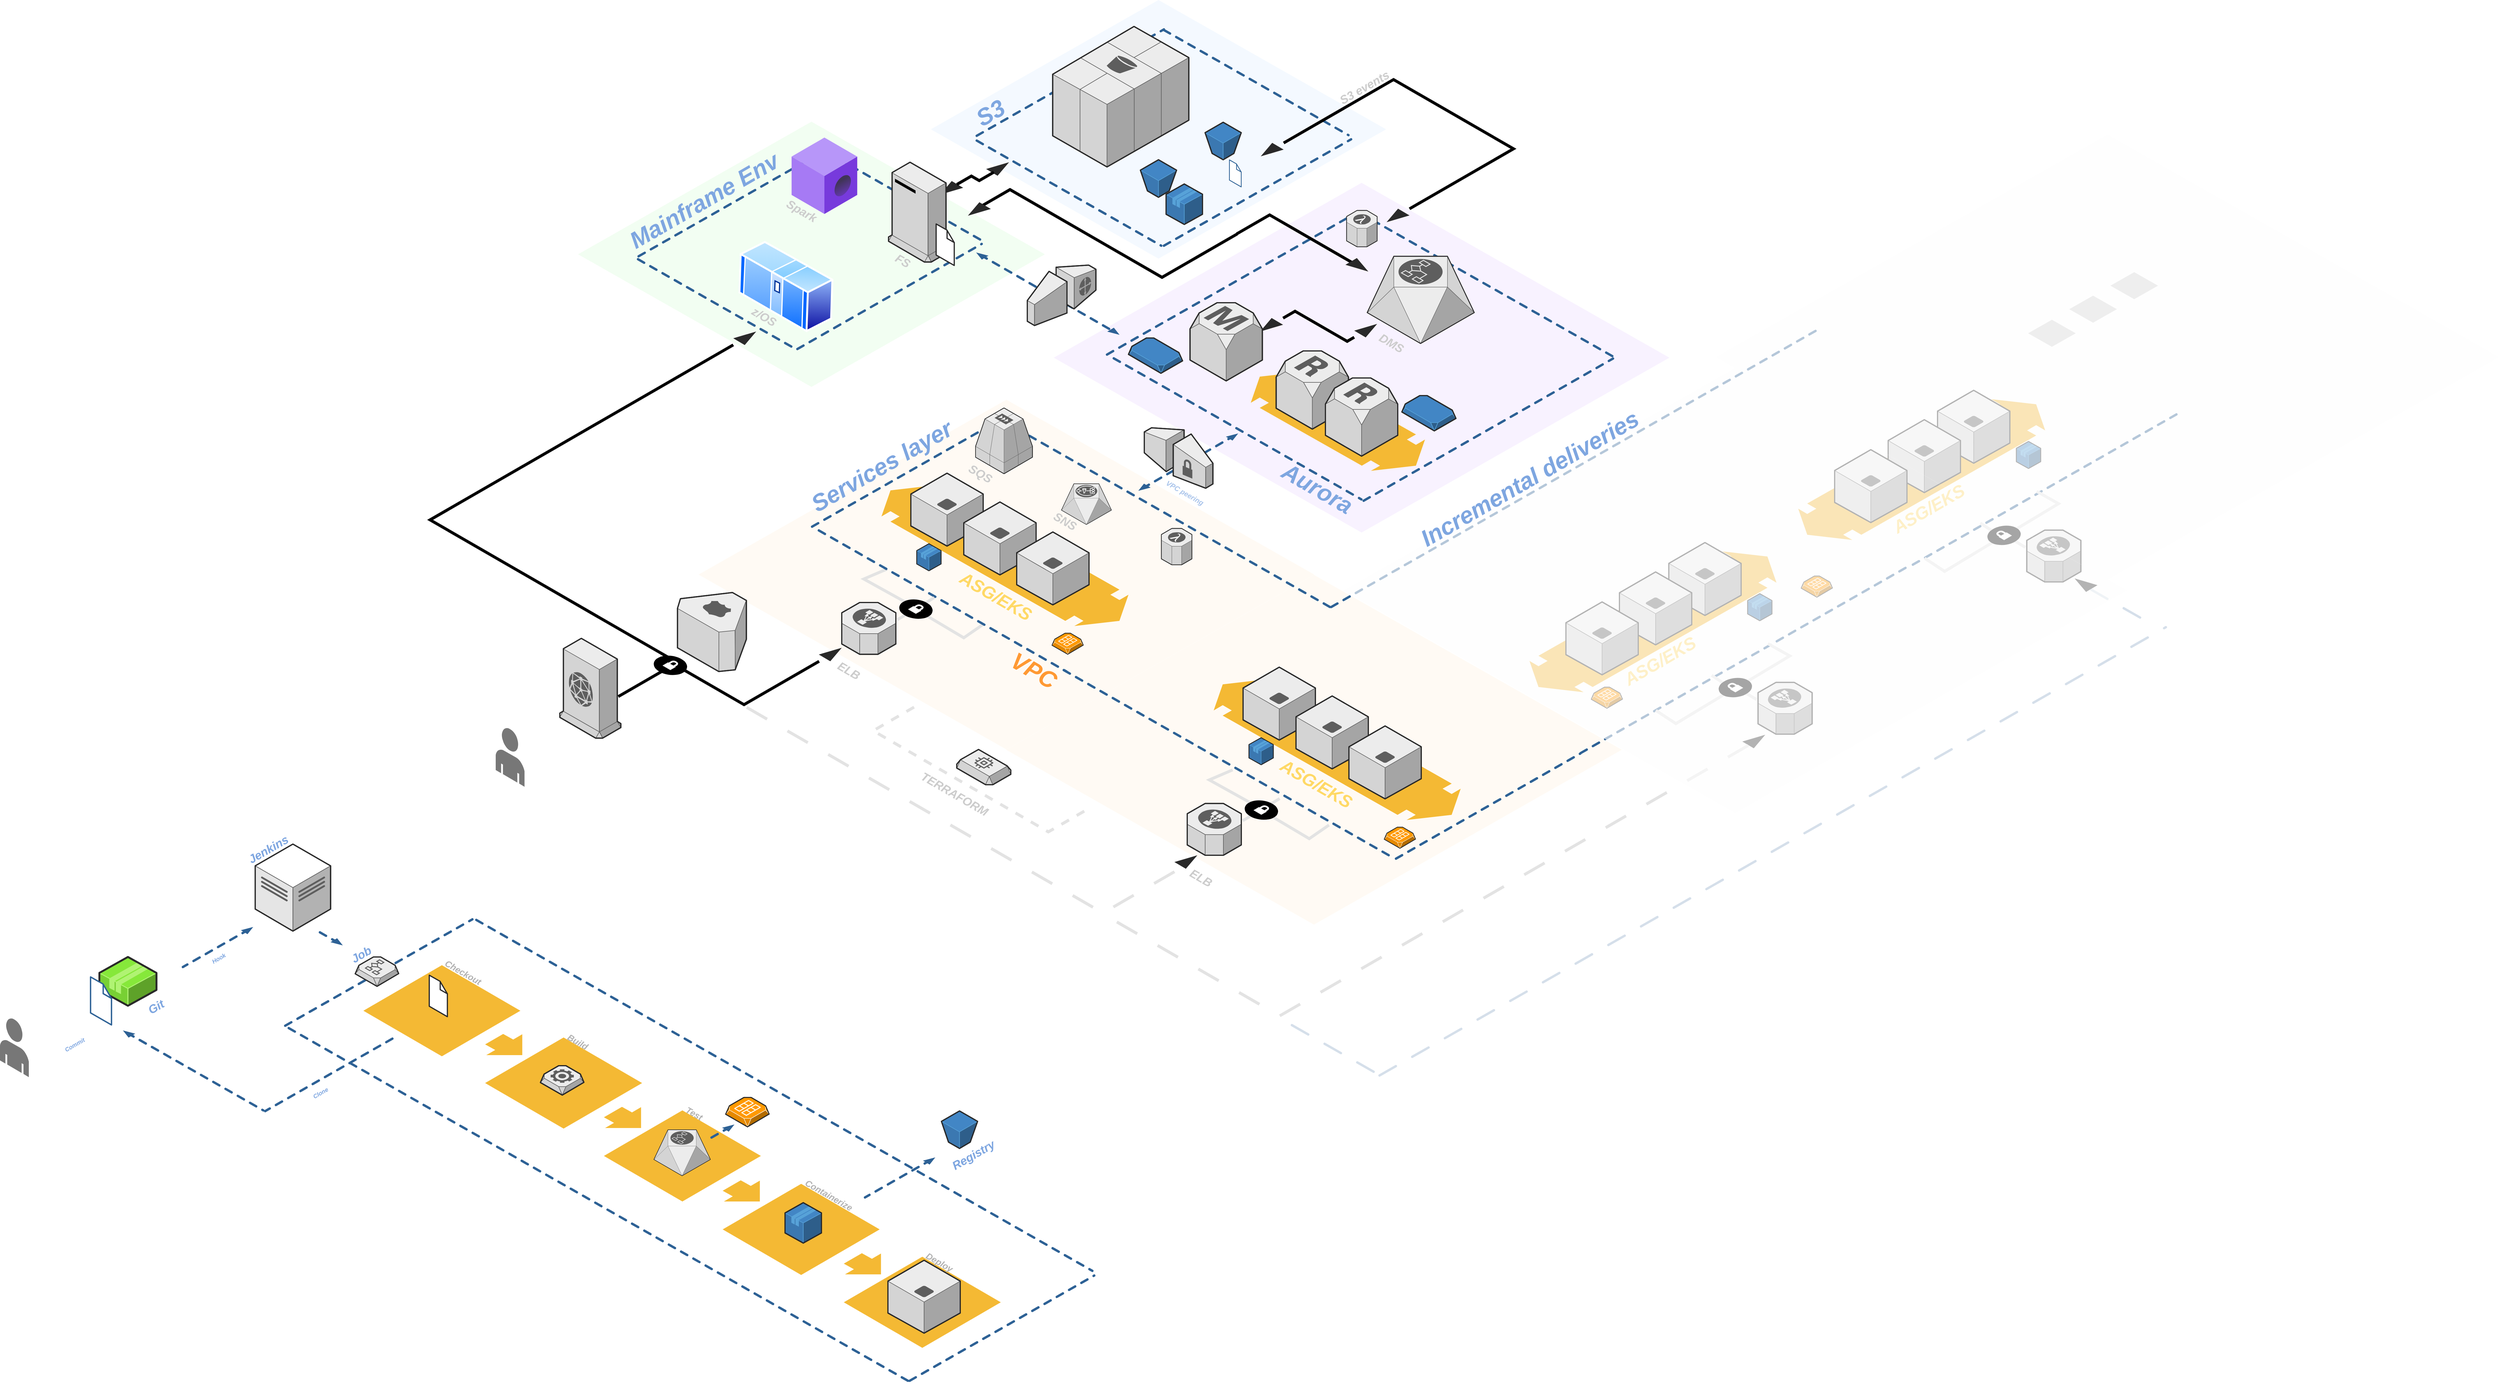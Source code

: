 <mxfile>
    <diagram name="Page-1" id="aaaa8250-4180-3840-79b5-4cada1eebb92">
        <mxGraphModel dx="7308" dy="2118" grid="0" gridSize="10" guides="0" tooltips="1" connect="1" arrows="1" fold="1" page="0" pageScale="1" pageWidth="850" pageHeight="1100" background="#FFFFFF" math="0" shadow="0">
            <root>
                <mxCell id="0"/>
                <mxCell id="1" parent="0"/>
                <mxCell id="168" value="" style="verticalLabelPosition=bottom;html=1;verticalAlign=top;strokeWidth=1;align=center;outlineConnect=0;dashed=0;outlineConnect=0;shape=mxgraph.aws3d.application2;fillColor=#86E83A;strokeColor=#B0F373;aspect=fixed;" vertex="1" parent="1">
                    <mxGeometry x="-3080" y="2193" width="97.09" height="83" as="geometry"/>
                </mxCell>
                <mxCell id="80" value="" style="rhombus;whiteSpace=wrap;html=1;fillColor=#3490FF;strokeColor=none;fillStyle=solid;opacity=5;" vertex="1" parent="1">
                    <mxGeometry x="-1666" y="565" width="774.26" height="440" as="geometry"/>
                </mxCell>
                <mxCell id="86" value="" style="rhombus;whiteSpace=wrap;html=1;fillColor=#FF9933;strokeColor=none;fillStyle=solid;opacity=5;align=center;verticalAlign=middle;fontFamily=Helvetica;fontSize=12;fontColor=default;" vertex="1" parent="1">
                    <mxGeometry x="-1538" y="1543" width="1047" height="595" as="geometry"/>
                </mxCell>
                <mxCell id="65" value="" style="rhombus;whiteSpace=wrap;html=1;fillColor=#0FE200;strokeColor=none;fillStyle=solid;opacity=5;align=center;verticalAlign=middle;fontFamily=Helvetica;fontSize=12;" vertex="1" parent="1">
                    <mxGeometry x="-2266" y="772" width="794" height="451.22" as="geometry"/>
                </mxCell>
                <mxCell id="51" value="" style="rhombus;whiteSpace=wrap;html=1;fillColor=#7F00FF;strokeColor=none;fillStyle=solid;opacity=5;" vertex="1" parent="1">
                    <mxGeometry x="-1457" y="876" width="1047" height="595" as="geometry"/>
                </mxCell>
                <mxCell id="68" value="" style="verticalLabelPosition=bottom;html=1;verticalAlign=top;strokeWidth=1;dashed=0;shape=mxgraph.aws3d.arrowhead;aspect=fixed;shadow=0;comic=0;fillColor=none;fontFamily=Verdana;fontSize=12;fontColor=#000000;flipV=0;direction=west;rounded=0;strokeColor=light-dark(#e3e3e3, #5a5555);flipH=1;" vertex="1" parent="1">
                    <mxGeometry x="-1106" y="1106" width="39" height="23" as="geometry"/>
                </mxCell>
                <mxCell id="54" value="" style="rhombus;whiteSpace=wrap;html=1;fillColor=#FF9933;strokeColor=none;fillStyle=solid;opacity=5;align=center;verticalAlign=middle;fontFamily=Helvetica;fontSize=12;fontColor=default;" vertex="1" parent="1">
                    <mxGeometry x="-2061" y="1245" width="1047" height="595" as="geometry"/>
                </mxCell>
                <mxCell id="34" value="" style="verticalLabelPosition=bottom;html=1;verticalAlign=top;strokeWidth=1;dashed=0;shape=mxgraph.aws3d.flatDoubleEdge;fillColor=#000000;aspect=fixed;shadow=0;comic=0;fontFamily=Verdana;fontSize=12;flipV=1;direction=west;flipH=1;rounded=0;" vertex="1" parent="1">
                    <mxGeometry x="-1122" y="1197" width="296.34" height="169" as="geometry"/>
                </mxCell>
                <mxCell id="1a8abee3a6cfdf20-3" value="" style="edgeStyle=isometricEdgeStyle;endArrow=none;html=1;labelBackgroundColor=none;strokeWidth=5;fontFamily=Verdana;fontSize=12;startArrow=none;rounded=0;strokeColor=#000000;" parent="1" source="1a8abee3a6cfdf20-25" edge="1">
                    <mxGeometry width="50" height="100" relative="1" as="geometry">
                        <mxPoint x="-2127.5" y="1560" as="sourcePoint"/>
                        <mxPoint x="-2197.5" y="1750" as="targetPoint"/>
                        <Array as="points">
                            <mxPoint x="-2187.5" y="1640"/>
                        </Array>
                    </mxGeometry>
                </mxCell>
                <mxCell id="qrv_AutaITu0o9wcxWjF-9" value="" style="edgeStyle=isometricEdgeStyle;endArrow=none;html=1;labelBackgroundColor=none;strokeWidth=5;fontFamily=Verdana;fontSize=12;startArrow=none;entryX=0.734;entryY=0.34;entryDx=0;entryDy=0;entryPerimeter=0;rounded=0;strokeColor=#000000;" parent="1" target="1a8abee3a6cfdf20-1" edge="1">
                    <mxGeometry width="50" height="100" relative="1" as="geometry">
                        <mxPoint x="-1856" y="1690" as="sourcePoint"/>
                        <mxPoint x="-1998.22" y="1790.46" as="targetPoint"/>
                        <Array as="points">
                            <mxPoint x="-2007.5" y="1750"/>
                        </Array>
                    </mxGeometry>
                </mxCell>
                <mxCell id="1a8abee3a6cfdf20-1" value="" style="verticalLabelPosition=bottom;html=1;verticalAlign=top;strokeWidth=1;dashed=0;shape=mxgraph.aws3d.secureConnection;fillColor=#000000;strokeColor=#ffffff;aspect=fixed;shadow=0;comic=0;fontSize=12;rounded=0;" parent="1" vertex="1">
                    <mxGeometry x="-2137.5" y="1680" width="57.0" height="34" as="geometry"/>
                </mxCell>
                <mxCell id="1a8abee3a6cfdf20-25" value="" style="verticalLabelPosition=bottom;html=1;verticalAlign=top;strokeWidth=1;dashed=0;shape=mxgraph.aws3d.arrowhead;aspect=fixed;shadow=0;comic=0;fillColor=none;fontFamily=Verdana;fontSize=12;fontColor=#000000;flipV=1;direction=west;rounded=0;" parent="1" vertex="1">
                    <mxGeometry x="-2002" y="1129" width="39" height="23" as="geometry"/>
                </mxCell>
                <mxCell id="qrv_AutaITu0o9wcxWjF-88" value="" style="endArrow=none;html=1;labelBackgroundColor=none;strokeWidth=5;fontFamily=Verdana;fontSize=12;startArrow=none;entryX=0.276;entryY=0.273;entryDx=0;entryDy=0;entryPerimeter=0;exitX=1.027;exitY=0.332;exitDx=0;exitDy=0;exitPerimeter=0;rounded=0;strokeColor=#E3E3E3;" parent="1" source="1a8abee3a6cfdf20-6" target="qrv_AutaITu0o9wcxWjF-26" edge="1">
                    <mxGeometry width="50" height="100" relative="1" as="geometry">
                        <mxPoint x="-1800" y="1720" as="sourcePoint"/>
                        <mxPoint x="-1750" y="1687" as="targetPoint"/>
                        <Array as="points">
                            <mxPoint x="-1690" y="1600"/>
                            <mxPoint x="-1780" y="1550"/>
                        </Array>
                    </mxGeometry>
                </mxCell>
                <mxCell id="qrv_AutaITu0o9wcxWjF-93" value="" style="endArrow=none;html=1;labelBackgroundColor=none;strokeWidth=5;fontFamily=Verdana;fontSize=12;startArrow=none;entryX=0.666;entryY=0.669;entryDx=0;entryDy=0;entryPerimeter=0;exitX=0.665;exitY=0.664;exitDx=0;exitDy=0;exitPerimeter=0;rounded=0;strokeColor=#E3E3E3;" parent="1" source="qrv_AutaITu0o9wcxWjF-26" target="qrv_AutaITu0o9wcxWjF-92" edge="1">
                    <mxGeometry width="50" height="100" relative="1" as="geometry">
                        <mxPoint x="-1691" y="1600" as="sourcePoint"/>
                        <mxPoint x="-1575.994" y="1627.96" as="targetPoint"/>
                        <Array as="points">
                            <mxPoint x="-1610" y="1650"/>
                        </Array>
                    </mxGeometry>
                </mxCell>
                <mxCell id="qrv_AutaITu0o9wcxWjF-103" value="" style="edgeStyle=isometricEdgeStyle;endArrow=none;html=1;labelBackgroundColor=none;strokeWidth=5;fontFamily=Verdana;fontSize=12;startArrow=none;entryX=0.734;entryY=0.34;entryDx=0;entryDy=0;entryPerimeter=0;exitX=0.997;exitY=1.217;exitDx=0;exitDy=0;exitPerimeter=0;rounded=0;strokeColor=#E3E3E3;dashed=1;dashPattern=8 8;" parent="1" source="qrv_AutaITu0o9wcxWjF-104" edge="1">
                    <mxGeometry width="50" height="100" relative="1" as="geometry">
                        <mxPoint x="-1230" y="2040" as="sourcePoint"/>
                        <mxPoint x="-1979.662" y="1760.56" as="targetPoint"/>
                        <Array as="points">
                            <mxPoint x="-1891.5" y="1819"/>
                        </Array>
                    </mxGeometry>
                </mxCell>
                <mxCell id="qrv_AutaITu0o9wcxWjF-113" value="ELB" style="text;html=1;strokeColor=none;fillColor=none;align=center;verticalAlign=middle;whiteSpace=wrap;fontStyle=3;fontSize=20;fontColor=#CCCCCC;rotation=30;rounded=0;" parent="1" vertex="1">
                    <mxGeometry x="-1299.51" y="2043" width="187.5" height="30" as="geometry"/>
                </mxCell>
                <mxCell id="qrv_AutaITu0o9wcxWjF-57" value="" style="verticalLabelPosition=bottom;html=1;verticalAlign=top;strokeWidth=1;align=center;outlineConnect=0;dashed=0;outlineConnect=0;shape=mxgraph.aws3d.snapshot;fillColor=#4286c5;strokeColor=#57A2D8;aspect=fixed;rounded=0;" parent="1" vertex="1">
                    <mxGeometry x="-1329.92" y="1140" width="92" height="60" as="geometry"/>
                </mxCell>
                <mxCell id="qrv_AutaITu0o9wcxWjF-53" value="" style="verticalLabelPosition=bottom;html=1;verticalAlign=top;strokeWidth=1;dashed=0;shape=mxgraph.aws3d.dashedArrowlessEdge;fillColor=#000000;aspect=fixed;shadow=0;comic=0;fontFamily=Verdana;fontSize=12;fontColor=#000000;flipV=1;rounded=0;" parent="1" vertex="1">
                    <mxGeometry x="-1269.65" y="802" width="318.35" height="181" as="geometry"/>
                </mxCell>
                <mxCell id="qrv_AutaITu0o9wcxWjF-50" value="" style="verticalLabelPosition=bottom;html=1;verticalAlign=top;strokeWidth=1;dashed=0;shape=mxgraph.aws3d.dashedArrowlessEdge;fillColor=#000000;aspect=fixed;shadow=0;comic=0;fontFamily=Verdana;fontSize=12;fontColor=#000000;flipV=1;rounded=0;" parent="1" vertex="1">
                    <mxGeometry x="-1588" y="615" width="318.35" height="181" as="geometry"/>
                </mxCell>
                <mxCell id="1a8abee3a6cfdf20-38" value="" style="verticalLabelPosition=bottom;html=1;verticalAlign=top;strokeWidth=1;dashed=0;shape=mxgraph.aws3d.flatDoubleEdge;fillColor=#000000;aspect=fixed;shadow=0;comic=0;fontFamily=Verdana;fontSize=12;flipV=1;direction=west;flipH=1;rounded=0;" parent="1" vertex="1">
                    <mxGeometry x="-1750" y="1390.43" width="420.08" height="239.57" as="geometry"/>
                </mxCell>
                <mxCell id="1a8abee3a6cfdf20-6" value="" style="verticalLabelPosition=bottom;html=1;verticalAlign=top;strokeWidth=1;dashed=0;shape=mxgraph.aws3d.elasticLoadBalancing;fillColor=#ECECEC;strokeColor=#5E5E5E;aspect=fixed;shadow=0;comic=0;fontSize=12;rounded=0;" parent="1" vertex="1">
                    <mxGeometry x="-1817.5" y="1590" width="92" height="88.17" as="geometry"/>
                </mxCell>
                <mxCell id="1a8abee3a6cfdf20-30" value="" style="verticalLabelPosition=bottom;html=1;verticalAlign=top;strokeWidth=1;dashed=0;shape=mxgraph.aws3d.dashedEdgeDouble;fillColor=#000000;aspect=fixed;shadow=0;comic=0;fontFamily=Verdana;fontSize=12;flipV=1;rounded=0;" parent="1" vertex="1">
                    <mxGeometry x="-1313.25" y="1302.33" width="169.95" height="97.67" as="geometry"/>
                </mxCell>
                <mxCell id="d5ac148becb70bc-10" value="" style="verticalLabelPosition=bottom;html=1;verticalAlign=top;strokeWidth=1;dashed=0;shape=mxgraph.aws3d.dashedArrowlessEdge;fillColor=#000000;aspect=fixed;shadow=0;comic=0;fontFamily=Verdana;fontSize=12;fontColor=#000000;flipV=1;rounded=0;" parent="1" vertex="1">
                    <mxGeometry x="-1868" y="1280" width="318.35" height="181" as="geometry"/>
                </mxCell>
                <mxCell id="qrv_AutaITu0o9wcxWjF-1" value="" style="verticalLabelPosition=bottom;html=1;verticalAlign=top;strokeWidth=1;align=center;outlineConnect=0;dashed=0;outlineConnect=0;shape=mxgraph.aws3d.end_user;strokeColor=none;fillColor=#777777;aspect=fixed;rounded=0;" parent="1" vertex="1">
                    <mxGeometry x="-2406" y="1803" width="49" height="100.46" as="geometry"/>
                </mxCell>
                <mxCell id="qrv_AutaITu0o9wcxWjF-7" value="" style="verticalLabelPosition=bottom;html=1;verticalAlign=top;strokeWidth=1;align=center;outlineConnect=0;dashed=0;outlineConnect=0;shape=mxgraph.aws3d.s3Bucket;fillColor=#4286c5;strokeColor=#57A2D8;aspect=fixed;rounded=0;" parent="1" vertex="1">
                    <mxGeometry x="-1309.65" y="836.8" width="61.5" height="63.8" as="geometry"/>
                </mxCell>
                <mxCell id="qrv_AutaITu0o9wcxWjF-10" value="" style="verticalLabelPosition=bottom;html=1;verticalAlign=top;strokeWidth=1;dashed=0;shape=mxgraph.aws3d.arrowhead;aspect=fixed;shadow=0;comic=0;fillColor=none;fontFamily=Verdana;fontSize=12;fontColor=#000000;flipV=1;direction=west;rounded=0;" parent="1" vertex="1">
                    <mxGeometry x="-1856.5" y="1667" width="39" height="23" as="geometry"/>
                </mxCell>
                <mxCell id="qrv_AutaITu0o9wcxWjF-14" value="" style="verticalLabelPosition=bottom;html=1;verticalAlign=top;strokeWidth=1;align=center;outlineConnect=0;dashed=0;outlineConnect=0;shape=mxgraph.aws3d.ami2;aspect=fixed;fillColor=#FF9900;strokeColor=#ffffff;rounded=0;" parent="1" vertex="1">
                    <mxGeometry x="-1460" y="1642.17" width="53.28" height="36" as="geometry"/>
                </mxCell>
                <mxCell id="qrv_AutaITu0o9wcxWjF-17" value="" style="verticalLabelPosition=bottom;html=1;verticalAlign=top;strokeWidth=1;align=center;outlineConnect=0;dashed=0;outlineConnect=0;shape=mxgraph.aws3d.application_server;fillColor=#ECECEC;strokeColor=#5E5E5E;aspect=fixed;rounded=0;" parent="1" vertex="1">
                    <mxGeometry x="-1700" y="1370" width="123" height="124" as="geometry"/>
                </mxCell>
                <mxCell id="qrv_AutaITu0o9wcxWjF-16" value="" style="verticalLabelPosition=bottom;html=1;verticalAlign=top;strokeWidth=1;align=center;outlineConnect=0;dashed=0;outlineConnect=0;shape=mxgraph.aws3d.application_server;fillColor=#ECECEC;strokeColor=#5E5E5E;aspect=fixed;rounded=0;" parent="1" vertex="1">
                    <mxGeometry x="-1610" y="1419" width="123" height="124" as="geometry"/>
                </mxCell>
                <mxCell id="qrv_AutaITu0o9wcxWjF-15" value="" style="verticalLabelPosition=bottom;html=1;verticalAlign=top;strokeWidth=1;align=center;outlineConnect=0;dashed=0;outlineConnect=0;shape=mxgraph.aws3d.application_server;fillColor=#ECECEC;strokeColor=#5E5E5E;aspect=fixed;rounded=0;" parent="1" vertex="1">
                    <mxGeometry x="-1520" y="1470" width="123" height="124" as="geometry"/>
                </mxCell>
                <mxCell id="qrv_AutaITu0o9wcxWjF-18" value="" style="verticalLabelPosition=bottom;html=1;verticalAlign=top;strokeWidth=1;align=center;outlineConnect=0;dashed=0;outlineConnect=0;shape=mxgraph.aws3d.s3;fillColor=#ECECEC;strokeColor=#5E5E5E;aspect=fixed;rounded=0;" parent="1" vertex="1">
                    <mxGeometry x="-1458.8" y="610" width="231.5" height="239" as="geometry"/>
                </mxCell>
                <mxCell id="qrv_AutaITu0o9wcxWjF-21" value="" style="verticalLabelPosition=bottom;html=1;verticalAlign=top;strokeWidth=1;align=center;outlineConnect=0;dashed=0;outlineConnect=0;shape=mxgraph.aws3d.s3Bucket;fillColor=#4286c5;strokeColor=#57A2D8;aspect=fixed;rounded=0;" parent="1" vertex="1">
                    <mxGeometry x="-1199.65" y="773" width="61.5" height="63.8" as="geometry"/>
                </mxCell>
                <mxCell id="qrv_AutaITu0o9wcxWjF-23" value="" style="verticalLabelPosition=bottom;html=1;verticalAlign=top;strokeWidth=1;align=center;outlineConnect=0;dashed=0;outlineConnect=0;shape=mxgraph.aws3d.snapshot;fillColor=#4286c5;strokeColor=#57A2D8;aspect=fixed;rounded=0;" parent="1" vertex="1">
                    <mxGeometry x="-865" y="1238" width="92" height="60" as="geometry"/>
                </mxCell>
                <UserObject label="" tooltip="Route 53" id="qrv_AutaITu0o9wcxWjF-24">
                    <mxCell style="verticalLabelPosition=bottom;html=1;verticalAlign=top;strokeWidth=1;align=center;outlineConnect=0;dashed=0;outlineConnect=0;shape=mxgraph.aws3d.route53;fillColor=#ECECEC;strokeColor=#5E5E5E;aspect=fixed;rounded=0;" parent="1" vertex="1">
                        <mxGeometry x="-2096.87" y="1573" width="117.17" height="134.4" as="geometry"/>
                    </mxCell>
                </UserObject>
                <mxCell id="qrv_AutaITu0o9wcxWjF-26" value="" style="verticalLabelPosition=bottom;html=1;verticalAlign=top;strokeWidth=1;dashed=0;shape=mxgraph.aws3d.dashedArrowlessEdge;aspect=fixed;shadow=0;comic=0;fontFamily=Verdana;fontSize=12;rounded=0;" parent="1" vertex="1">
                    <mxGeometry x="-1856.5" y="1467.4" width="421.18" height="240" as="geometry"/>
                </mxCell>
                <mxCell id="qrv_AutaITu0o9wcxWjF-27" value="" style="verticalLabelPosition=bottom;html=1;verticalAlign=top;strokeWidth=1;dashed=0;shape=mxgraph.aws3d.dashedArrowlessEdge;aspect=fixed;shadow=0;comic=0;fontFamily=Verdana;fontSize=12;rounded=0;" parent="1" vertex="1">
                    <mxGeometry x="-1540" y="1282.7" width="562.1" height="320.3" as="geometry"/>
                </mxCell>
                <mxCell id="qrv_AutaITu0o9wcxWjF-28" value="" style="verticalLabelPosition=bottom;html=1;verticalAlign=top;strokeWidth=1;dashed=0;shape=mxgraph.aws3d.dashedArrowlessEdge;aspect=fixed;shadow=0;comic=0;fontFamily=Verdana;fontSize=12;flipV=1;rounded=0;" parent="1" vertex="1">
                    <mxGeometry x="-875" y="1847" width="313.47" height="178.77" as="geometry"/>
                </mxCell>
                <mxCell id="qrv_AutaITu0o9wcxWjF-29" value="" style="verticalLabelPosition=bottom;html=1;verticalAlign=top;strokeWidth=1;align=center;outlineConnect=0;dashed=0;outlineConnect=0;shape=mxgraph.aws3d.vpcGateway;fillColor=#ECECEC;strokeColor=#5E5E5E;aspect=fixed;rounded=0;" parent="1" vertex="1">
                    <mxGeometry x="-1303.02" y="1292.8" width="116.7" height="102.8" as="geometry"/>
                </mxCell>
                <mxCell id="qrv_AutaITu0o9wcxWjF-31" value="" style="verticalLabelPosition=bottom;html=1;verticalAlign=top;strokeWidth=1;align=center;outlineConnect=0;dashed=0;outlineConnect=0;shape=mxgraph.aws3d.application;fillColor=#4286c5;strokeColor=#57A2D8;aspect=fixed;rounded=0;" parent="1" vertex="1">
                    <mxGeometry x="-1690" y="1490" width="41.45" height="46" as="geometry"/>
                </mxCell>
                <mxCell id="qrv_AutaITu0o9wcxWjF-34" value="" style="verticalLabelPosition=bottom;html=1;verticalAlign=top;strokeWidth=1;dashed=0;shape=mxgraph.aws3d.dashedArrowlessEdge;fillColor=#000000;aspect=fixed;shadow=0;comic=0;fontFamily=Verdana;fontSize=12;fontColor=#000000;flipV=1;rounded=0;" parent="1" vertex="1">
                    <mxGeometry x="-1366.44" y="928" width="422.48" height="240.2" as="geometry"/>
                </mxCell>
                <mxCell id="qrv_AutaITu0o9wcxWjF-35" value="" style="verticalLabelPosition=bottom;html=1;verticalAlign=top;strokeWidth=1;dashed=0;shape=mxgraph.aws3d.dashedArrowlessEdge;aspect=fixed;shadow=0;comic=0;fontFamily=Verdana;fontSize=12;rounded=0;" parent="1" vertex="1">
                    <mxGeometry x="-1354.94" y="1174.6" width="421.18" height="240" as="geometry"/>
                </mxCell>
                <mxCell id="qrv_AutaITu0o9wcxWjF-36" value="" style="verticalLabelPosition=bottom;html=1;verticalAlign=top;strokeWidth=1;dashed=0;shape=mxgraph.aws3d.dashedArrowlessEdge;aspect=fixed;shadow=0;comic=0;fontFamily=Verdana;fontSize=12;rounded=0;" parent="1" vertex="1">
                    <mxGeometry x="-935" y="928" width="430.82" height="244.47" as="geometry"/>
                </mxCell>
                <mxCell id="qrv_AutaITu0o9wcxWjF-37" value="" style="verticalLabelPosition=bottom;html=1;verticalAlign=top;strokeWidth=1;dashed=0;shape=mxgraph.aws3d.dashedArrowlessEdge;aspect=fixed;shadow=0;comic=0;fontFamily=Verdana;fontSize=12;flipV=1;rounded=0;" parent="1" vertex="1">
                    <mxGeometry x="-930" y="1175" width="424.1" height="241.86" as="geometry"/>
                </mxCell>
                <mxCell id="qrv_AutaITu0o9wcxWjF-39" value="" style="verticalLabelPosition=bottom;html=1;verticalAlign=top;strokeWidth=1;align=center;outlineConnect=0;dashed=0;outlineConnect=0;shape=mxgraph.aws3d.rdsMaster;fillColor=#ECECEC;strokeColor=#5E5E5E;aspect=fixed;rounded=0;" parent="1" vertex="1">
                    <mxGeometry x="-1225.24" y="1080" width="123" height="133" as="geometry"/>
                </mxCell>
                <mxCell id="qrv_AutaITu0o9wcxWjF-40" value="" style="verticalLabelPosition=bottom;html=1;verticalAlign=top;strokeWidth=1;align=center;outlineConnect=0;dashed=0;outlineConnect=0;shape=mxgraph.aws3d.rdsSlave;fillColor=#ECECEC;strokeColor=#5E5E5E;aspect=fixed;rounded=0;" parent="1" vertex="1">
                    <mxGeometry x="-1078.76" y="1162" width="123" height="133" as="geometry"/>
                </mxCell>
                <mxCell id="qrv_AutaITu0o9wcxWjF-43" value="" style="verticalLabelPosition=bottom;html=1;verticalAlign=top;strokeWidth=1;align=center;outlineConnect=0;dashed=0;outlineConnect=0;shape=mxgraph.aws3d.file;aspect=fixed;strokeColor=#2d6195;fillColor=#ffffff;rounded=0;" parent="1" vertex="1">
                    <mxGeometry x="-1158.22" y="837" width="20.07" height="46" as="geometry"/>
                </mxCell>
                <mxCell id="qrv_AutaITu0o9wcxWjF-51" value="" style="verticalLabelPosition=bottom;html=1;verticalAlign=top;strokeWidth=1;dashed=0;shape=mxgraph.aws3d.dashedArrowlessEdge;aspect=fixed;shadow=0;comic=0;fontFamily=Verdana;fontSize=12;rounded=0;" parent="1" vertex="1">
                    <mxGeometry x="-1588" y="804.16" width="313.85" height="178.84" as="geometry"/>
                </mxCell>
                <mxCell id="qrv_AutaITu0o9wcxWjF-52" value="" style="verticalLabelPosition=bottom;html=1;verticalAlign=top;strokeWidth=1;dashed=0;shape=mxgraph.aws3d.dashedArrowlessEdge;aspect=fixed;shadow=0;comic=0;fontFamily=Verdana;fontSize=12;rounded=0;" parent="1" vertex="1">
                    <mxGeometry x="-1269.65" y="616.08" width="313.85" height="178.84" as="geometry"/>
                </mxCell>
                <UserObject label="" tooltip="Cloudfront" id="qrv_AutaITu0o9wcxWjF-8">
                    <mxCell style="verticalLabelPosition=bottom;html=1;verticalAlign=top;strokeWidth=1;align=center;outlineConnect=0;dashed=0;outlineConnect=0;shape=mxgraph.aws3d.cloudfront;fillColor=#ECECEC;strokeColor=#5E5E5E;aspect=fixed;rounded=0;" parent="1" vertex="1">
                        <mxGeometry x="-2297" y="1651" width="103.8" height="169.8" as="geometry"/>
                    </mxCell>
                </UserObject>
                <mxCell id="qrv_AutaITu0o9wcxWjF-42" value="" style="verticalLabelPosition=bottom;html=1;verticalAlign=top;strokeWidth=1;align=center;outlineConnect=0;dashed=0;outlineConnect=0;shape=mxgraph.aws3d.rdsSlave;fillColor=#ECECEC;strokeColor=#5E5E5E;aspect=fixed;rounded=0;" parent="1" vertex="1">
                    <mxGeometry x="-995" y="1208" width="123" height="133" as="geometry"/>
                </mxCell>
                <mxCell id="qrv_AutaITu0o9wcxWjF-58" value="VPC" style="text;html=1;strokeColor=none;fillColor=none;align=center;verticalAlign=middle;whiteSpace=wrap;fontStyle=3;fontSize=40;fontColor=#FF9933;rotation=30;rounded=0;" parent="1" vertex="1">
                    <mxGeometry x="-1520" y="1690" width="60" height="30" as="geometry"/>
                </mxCell>
                <mxCell id="qrv_AutaITu0o9wcxWjF-59" value="" style="verticalLabelPosition=bottom;html=1;verticalAlign=top;strokeWidth=1;dashed=0;shape=mxgraph.aws3d.flatDoubleEdge;fillColor=#000000;aspect=fixed;shadow=0;comic=0;fontFamily=Verdana;fontSize=12;flipV=1;direction=west;flipH=1;rounded=0;" parent="1" vertex="1">
                    <mxGeometry x="-1185.02" y="1720.43" width="420.08" height="239.57" as="geometry"/>
                </mxCell>
                <mxCell id="qrv_AutaITu0o9wcxWjF-61" value="" style="verticalLabelPosition=bottom;html=1;verticalAlign=top;strokeWidth=1;align=center;outlineConnect=0;dashed=0;outlineConnect=0;shape=mxgraph.aws3d.ami2;aspect=fixed;fillColor=#FF9900;strokeColor=#ffffff;rounded=0;" parent="1" vertex="1">
                    <mxGeometry x="-895.02" y="1972.17" width="53.28" height="36" as="geometry"/>
                </mxCell>
                <mxCell id="qrv_AutaITu0o9wcxWjF-62" value="" style="verticalLabelPosition=bottom;html=1;verticalAlign=top;strokeWidth=1;align=center;outlineConnect=0;dashed=0;outlineConnect=0;shape=mxgraph.aws3d.application_server;fillColor=#ECECEC;strokeColor=#5E5E5E;aspect=fixed;rounded=0;" parent="1" vertex="1">
                    <mxGeometry x="-1135.02" y="1700" width="123" height="124" as="geometry"/>
                </mxCell>
                <mxCell id="qrv_AutaITu0o9wcxWjF-63" value="" style="verticalLabelPosition=bottom;html=1;verticalAlign=top;strokeWidth=1;align=center;outlineConnect=0;dashed=0;outlineConnect=0;shape=mxgraph.aws3d.application_server;fillColor=#ECECEC;strokeColor=#5E5E5E;aspect=fixed;rounded=0;" parent="1" vertex="1">
                    <mxGeometry x="-1045.02" y="1749" width="123" height="124" as="geometry"/>
                </mxCell>
                <mxCell id="qrv_AutaITu0o9wcxWjF-64" value="" style="verticalLabelPosition=bottom;html=1;verticalAlign=top;strokeWidth=1;align=center;outlineConnect=0;dashed=0;outlineConnect=0;shape=mxgraph.aws3d.application_server;fillColor=#ECECEC;strokeColor=#5E5E5E;aspect=fixed;rounded=0;" parent="1" vertex="1">
                    <mxGeometry x="-955.02" y="1800" width="123" height="124" as="geometry"/>
                </mxCell>
                <mxCell id="qrv_AutaITu0o9wcxWjF-68" value="" style="verticalLabelPosition=bottom;html=1;verticalAlign=top;strokeWidth=1;align=center;outlineConnect=0;dashed=0;outlineConnect=0;shape=mxgraph.aws3d.application;fillColor=#4286c5;strokeColor=#57A2D8;aspect=fixed;rounded=0;" parent="1" vertex="1">
                    <mxGeometry x="-1125.02" y="1820" width="41.45" height="46" as="geometry"/>
                </mxCell>
                <mxCell id="qrv_AutaITu0o9wcxWjF-72" value="VPC peering" style="text;html=1;strokeColor=none;fillColor=none;align=center;verticalAlign=middle;whiteSpace=wrap;fontStyle=3;fontSize=12;fontColor=#A9C4EB;rotation=30;rounded=0;" parent="1" vertex="1">
                    <mxGeometry x="-1305" y="1389" width="142.24" height="30" as="geometry"/>
                </mxCell>
                <mxCell id="qrv_AutaITu0o9wcxWjF-75" value="" style="verticalLabelPosition=bottom;html=1;verticalAlign=top;strokeWidth=1;align=center;outlineConnect=0;dashed=0;outlineConnect=0;shape=mxgraph.aws3d.lambda;fillColor=#ECECEC;strokeColor=#5E5E5E;aspect=fixed;fontSize=12;fontColor=#0066CC;rounded=0;" parent="1" vertex="1">
                    <mxGeometry x="-1274" y="1464.0" width="52" height="61.89" as="geometry"/>
                </mxCell>
                <mxCell id="qrv_AutaITu0o9wcxWjF-78" value="S3" style="text;html=1;strokeColor=none;fillColor=none;align=center;verticalAlign=middle;whiteSpace=wrap;fontStyle=3;fontSize=40;fontColor=#7EA6E0;rotation=-30;rounded=0;" parent="1" vertex="1">
                    <mxGeometry x="-1595" y="741.0" width="60" height="30" as="geometry"/>
                </mxCell>
                <mxCell id="qrv_AutaITu0o9wcxWjF-79" value="Aurora" style="text;html=1;strokeColor=none;fillColor=none;align=center;verticalAlign=middle;whiteSpace=wrap;fontStyle=3;fontSize=40;fontColor=#7EA6E0;rotation=30;rounded=0;" parent="1" vertex="1">
                    <mxGeometry x="-1038" y="1380" width="60" height="30" as="geometry"/>
                </mxCell>
                <mxCell id="qrv_AutaITu0o9wcxWjF-91" value="" style="endArrow=none;html=1;labelBackgroundColor=none;strokeWidth=5;fontFamily=Verdana;fontSize=12;startArrow=none;entryX=0.466;entryY=0.476;entryDx=0;entryDy=0;entryPerimeter=0;rounded=0;strokeColor=#E3E3E3;" parent="1" target="qrv_AutaITu0o9wcxWjF-26" edge="1">
                    <mxGeometry width="50" height="100" relative="1" as="geometry">
                        <mxPoint x="-1690" y="1600" as="sourcePoint"/>
                        <mxPoint x="-1588.404" y="1670.13" as="targetPoint"/>
                    </mxGeometry>
                </mxCell>
                <mxCell id="qrv_AutaITu0o9wcxWjF-98" value="" style="verticalLabelPosition=bottom;html=1;verticalAlign=top;strokeWidth=1;dashed=0;shape=mxgraph.aws3d.elasticLoadBalancing;fillColor=#ECECEC;strokeColor=#5E5E5E;aspect=fixed;shadow=0;comic=0;fontSize=12;rounded=0;" parent="1" vertex="1">
                    <mxGeometry x="-1230" y="1931.83" width="92" height="88.17" as="geometry"/>
                </mxCell>
                <mxCell id="qrv_AutaITu0o9wcxWjF-99" value="" style="endArrow=none;html=1;labelBackgroundColor=none;strokeWidth=5;fontFamily=Verdana;fontSize=12;startArrow=none;entryX=0.276;entryY=0.273;entryDx=0;entryDy=0;entryPerimeter=0;exitX=1.027;exitY=0.332;exitDx=0;exitDy=0;exitPerimeter=0;rounded=0;strokeColor=#E3E3E3;" parent="1" source="qrv_AutaITu0o9wcxWjF-98" edge="1">
                    <mxGeometry width="50" height="100" relative="1" as="geometry">
                        <mxPoint x="-1212.5" y="2061.83" as="sourcePoint"/>
                        <mxPoint x="-1152.754" y="1874.75" as="targetPoint"/>
                        <Array as="points">
                            <mxPoint x="-1102.5" y="1941.83"/>
                            <mxPoint x="-1192.5" y="1891.83"/>
                        </Array>
                    </mxGeometry>
                </mxCell>
                <mxCell id="qrv_AutaITu0o9wcxWjF-100" value="" style="endArrow=none;html=1;labelBackgroundColor=none;strokeWidth=5;fontFamily=Verdana;fontSize=12;startArrow=none;entryX=0.466;entryY=0.476;entryDx=0;entryDy=0;entryPerimeter=0;rounded=0;strokeColor=#E3E3E3;" parent="1" edge="1">
                    <mxGeometry width="50" height="100" relative="1" as="geometry">
                        <mxPoint x="-1102.5" y="1941.83" as="sourcePoint"/>
                        <mxPoint x="-1072.73" y="1923.47" as="targetPoint"/>
                    </mxGeometry>
                </mxCell>
                <mxCell id="qrv_AutaITu0o9wcxWjF-102" value="" style="endArrow=none;html=1;labelBackgroundColor=none;strokeWidth=5;fontFamily=Verdana;fontSize=12;startArrow=none;entryX=0.666;entryY=0.669;entryDx=0;entryDy=0;entryPerimeter=0;exitX=0.665;exitY=0.664;exitDx=0;exitDy=0;exitPerimeter=0;rounded=0;strokeColor=#E3E3E3;" parent="1" target="qrv_AutaITu0o9wcxWjF-101" edge="1">
                    <mxGeometry width="50" height="100" relative="1" as="geometry">
                        <mxPoint x="-988.915" y="1968.59" as="sourcePoint"/>
                        <mxPoint x="-988.494" y="1969.79" as="targetPoint"/>
                        <Array as="points">
                            <mxPoint x="-1022.5" y="1991.83"/>
                        </Array>
                    </mxGeometry>
                </mxCell>
                <mxCell id="qrv_AutaITu0o9wcxWjF-104" value="" style="verticalLabelPosition=bottom;html=1;verticalAlign=top;strokeWidth=1;dashed=0;shape=mxgraph.aws3d.arrowhead;aspect=fixed;shadow=0;comic=0;fillColor=none;fontFamily=Verdana;fontSize=12;fontColor=#000000;flipV=1;direction=west;rounded=0;strokeColor=#D4D4D4;" parent="1" vertex="1">
                    <mxGeometry x="-1251.8" y="2020" width="39" height="23" as="geometry"/>
                </mxCell>
                <mxCell id="qrv_AutaITu0o9wcxWjF-105" value="ELB" style="text;html=1;strokeColor=none;fillColor=none;align=center;verticalAlign=middle;whiteSpace=wrap;fontStyle=3;fontSize=20;fontColor=#CCCCCC;rotation=30;rounded=0;" parent="1" vertex="1">
                    <mxGeometry x="-1899.15" y="1690.43" width="187.5" height="30" as="geometry"/>
                </mxCell>
                <mxCell id="qrv_AutaITu0o9wcxWjF-116" value="ASG/EKS" style="text;html=1;strokeColor=none;fillColor=none;align=center;verticalAlign=middle;whiteSpace=wrap;fontStyle=3;fontSize=30;fontColor=#FFD966;rotation=30;rounded=0;" parent="1" vertex="1">
                    <mxGeometry x="-1585" y="1564" width="60" height="30" as="geometry"/>
                </mxCell>
                <mxCell id="B3BQzE-XJVKBGRHIk9GQ-1" value="" style="verticalLabelPosition=bottom;html=1;verticalAlign=top;strokeWidth=1;align=center;outlineConnect=0;dashed=0;outlineConnect=0;shape=mxgraph.aws3d.end_user;strokeColor=none;fillColor=#777777;aspect=fixed;sketch=0;" parent="1" vertex="1">
                    <mxGeometry x="-3249" y="2297" width="49" height="100.46" as="geometry"/>
                </mxCell>
                <mxCell id="B3BQzE-XJVKBGRHIk9GQ-2" value="" style="verticalLabelPosition=bottom;html=1;verticalAlign=top;strokeWidth=1;align=center;outlineConnect=0;dashed=0;outlineConnect=0;shape=mxgraph.aws3d.arrowNE;fillColor=#FFFFFF;aspect=fixed;sketch=0;strokeColor=#FFFFFF;" parent="1" vertex="1">
                    <mxGeometry x="-3186" y="2304" width="93.5" height="53.43" as="geometry"/>
                </mxCell>
                <mxCell id="B3BQzE-XJVKBGRHIk9GQ-4" value="" style="verticalLabelPosition=bottom;html=1;verticalAlign=top;strokeWidth=1;dashed=0;shape=mxgraph.aws3d.dashedArrowlessEdge;fillColor=#000000;aspect=fixed;shadow=0;comic=0;fontFamily=Verdana;fontSize=12;fontColor=#000000;flipV=1;rounded=0;" parent="1" vertex="1">
                    <mxGeometry x="-2764" y="2129" width="318.35" height="181" as="geometry"/>
                </mxCell>
                <mxCell id="B3BQzE-XJVKBGRHIk9GQ-5" value="" style="verticalLabelPosition=bottom;html=1;verticalAlign=top;strokeWidth=1;dashed=0;shape=mxgraph.aws3d.dashedArrowlessEdge;aspect=fixed;shadow=0;comic=0;fontFamily=Verdana;fontSize=12;rounded=0;" parent="1" vertex="1">
                    <mxGeometry x="-2758" y="2314" width="1059.97" height="604" as="geometry"/>
                </mxCell>
                <mxCell id="B3BQzE-XJVKBGRHIk9GQ-6" value="" style="verticalLabelPosition=bottom;html=1;verticalAlign=top;strokeWidth=1;dashed=0;shape=mxgraph.aws3d.dashedArrowlessEdge;aspect=fixed;shadow=0;comic=0;fontFamily=Verdana;fontSize=12;rounded=0;" parent="1" vertex="1">
                    <mxGeometry x="-2439" y="2130" width="1047.68" height="597" as="geometry"/>
                </mxCell>
                <mxCell id="B3BQzE-XJVKBGRHIk9GQ-7" value="" style="verticalLabelPosition=bottom;html=1;verticalAlign=top;strokeWidth=1;dashed=0;shape=mxgraph.aws3d.dashedArrowlessEdge;aspect=fixed;shadow=0;comic=0;fontFamily=Verdana;fontSize=12;flipV=1;rounded=0;" parent="1" vertex="1">
                    <mxGeometry x="-1702" y="2735" width="313.87" height="179" as="geometry"/>
                </mxCell>
                <mxCell id="B3BQzE-XJVKBGRHIk9GQ-8" value="" style="verticalLabelPosition=bottom;html=1;verticalAlign=top;strokeWidth=1;align=center;outlineConnect=0;dashed=0;outlineConnect=0;shape=mxgraph.aws3d.dashedEdge;fillColor=#000000;aspect=fixed;sketch=0;" parent="1" vertex="1">
                    <mxGeometry x="-2938" y="2142" width="119.6" height="68.13" as="geometry"/>
                </mxCell>
                <mxCell id="B3BQzE-XJVKBGRHIk9GQ-9" value="" style="verticalLabelPosition=bottom;html=1;verticalAlign=top;strokeWidth=1;align=center;outlineConnect=0;dashed=0;outlineConnect=0;shape=mxgraph.aws3d.dataCenter;strokeColor=#5E5E5E;aspect=fixed;sketch=0;" parent="1" vertex="1">
                    <mxGeometry x="-2815" y="2001" width="128.2" height="148" as="geometry"/>
                </mxCell>
                <mxCell id="B3BQzE-XJVKBGRHIk9GQ-10" value="" style="verticalLabelPosition=bottom;html=1;verticalAlign=top;strokeWidth=1;align=center;outlineConnect=0;dashed=0;outlineConnect=0;shape=mxgraph.aws3d.spot;aspect=fixed;sketch=0;" parent="1" vertex="1">
                    <mxGeometry x="-2631" y="2207" width="266.94" height="155" as="geometry"/>
                </mxCell>
                <mxCell id="B3BQzE-XJVKBGRHIk9GQ-11" value="" style="verticalLabelPosition=bottom;html=1;verticalAlign=top;strokeWidth=1;align=center;outlineConnect=0;dashed=0;outlineConnect=0;shape=mxgraph.aws3d.decider;fillColor=#ECECEC;strokeColor=#5E5E5E;aspect=fixed;sketch=0;" parent="1" vertex="1">
                    <mxGeometry x="-2645" y="2193" width="74" height="50" as="geometry"/>
                </mxCell>
                <mxCell id="B3BQzE-XJVKBGRHIk9GQ-12" value="" style="verticalLabelPosition=bottom;html=1;verticalAlign=top;strokeWidth=1;align=center;outlineConnect=0;dashed=0;outlineConnect=0;shape=mxgraph.aws3d.dashedEdge;fillColor=#000000;aspect=fixed;sketch=0;direction=west;flipV=1;" parent="1" vertex="1">
                    <mxGeometry x="-3040" y="2318" width="238.76" height="136" as="geometry"/>
                </mxCell>
                <mxCell id="B3BQzE-XJVKBGRHIk9GQ-13" value="" style="verticalLabelPosition=bottom;html=1;verticalAlign=top;strokeWidth=1;align=center;outlineConnect=0;dashed=0;outlineConnect=0;shape=mxgraph.aws3d.dashedArrowlessEdge;fillColor=#000000;aspect=fixed;sketch=0;direction=west;flipV=1;" parent="1" vertex="1">
                    <mxGeometry x="-2798" y="2332" width="216.31" height="123.22" as="geometry"/>
                </mxCell>
                <mxCell id="B3BQzE-XJVKBGRHIk9GQ-14" value="Git" style="text;html=1;strokeColor=none;fillColor=none;align=center;verticalAlign=middle;whiteSpace=wrap;fontStyle=3;fontSize=20;fontColor=#7EA6E0;rotation=-30;rounded=0;flipV=1;flipH=1;direction=west;" parent="1" vertex="1">
                    <mxGeometry x="-3014" y="2262" width="60" height="30" as="geometry"/>
                </mxCell>
                <mxCell id="B3BQzE-XJVKBGRHIk9GQ-15" value="" style="verticalLabelPosition=bottom;html=1;verticalAlign=top;strokeWidth=1;align=center;outlineConnect=0;dashed=0;outlineConnect=0;shape=mxgraph.aws3d.file;aspect=fixed;strokeColor=#2d6195;fillColor=#ffffff;shadow=0;labelBackgroundColor=none;sketch=0;fontSize=40;fontColor=#FFFFFF;" parent="1" vertex="1">
                    <mxGeometry x="-3095" y="2227" width="35.6" height="81.6" as="geometry"/>
                </mxCell>
                <mxCell id="B3BQzE-XJVKBGRHIk9GQ-16" value="Hook" style="text;html=1;strokeColor=none;fillColor=none;align=center;verticalAlign=middle;whiteSpace=wrap;fontStyle=3;fontSize=10;fontColor=#7EA6E0;rotation=-30;rounded=0;flipV=1;flipH=1;direction=west;" parent="1" vertex="1">
                    <mxGeometry x="-2907" y="2180" width="60" height="30" as="geometry"/>
                </mxCell>
                <mxCell id="B3BQzE-XJVKBGRHIk9GQ-17" value="Jenkins" style="text;html=1;strokeColor=none;fillColor=none;align=center;verticalAlign=middle;whiteSpace=wrap;fontStyle=3;fontSize=20;fontColor=#7EA6E0;rotation=-30;rounded=0;flipV=1;flipH=1;direction=west;" parent="1" vertex="1">
                    <mxGeometry x="-2823" y="1994" width="60" height="30" as="geometry"/>
                </mxCell>
                <mxCell id="B3BQzE-XJVKBGRHIk9GQ-18" value="Commit" style="text;html=1;strokeColor=none;fillColor=none;align=center;verticalAlign=middle;whiteSpace=wrap;fontStyle=3;fontSize=10;fontColor=#7EA6E0;rotation=-30;rounded=0;flipV=1;flipH=1;direction=west;" parent="1" vertex="1">
                    <mxGeometry x="-3152" y="2327" width="60" height="30" as="geometry"/>
                </mxCell>
                <mxCell id="B3BQzE-XJVKBGRHIk9GQ-19" value="Clone" style="text;html=1;strokeColor=none;fillColor=none;align=center;verticalAlign=middle;whiteSpace=wrap;fontStyle=3;fontSize=10;fontColor=#7EA6E0;rotation=-30;rounded=0;flipV=1;flipH=1;direction=west;" parent="1" vertex="1">
                    <mxGeometry x="-2734" y="2409" width="60" height="30" as="geometry"/>
                </mxCell>
                <mxCell id="B3BQzE-XJVKBGRHIk9GQ-20" value="" style="verticalLabelPosition=bottom;html=1;verticalAlign=top;strokeWidth=1;align=center;outlineConnect=0;dashed=0;outlineConnect=0;shape=mxgraph.aws3d.file;aspect=fixed;strokeColor=#292929;sketch=0;fontSize=10;" parent="1" vertex="1">
                    <mxGeometry x="-2519" y="2224" width="30.8" height="70.6" as="geometry"/>
                </mxCell>
                <mxCell id="B3BQzE-XJVKBGRHIk9GQ-21" value="" style="verticalLabelPosition=bottom;html=1;verticalAlign=top;strokeWidth=1;align=center;outlineConnect=0;dashed=0;outlineConnect=0;shape=mxgraph.aws3d.spot;aspect=fixed;sketch=0;" parent="1" vertex="1">
                    <mxGeometry x="-2424" y="2330" width="266.94" height="155" as="geometry"/>
                </mxCell>
                <mxCell id="B3BQzE-XJVKBGRHIk9GQ-22" value="" style="verticalLabelPosition=bottom;html=1;verticalAlign=top;strokeWidth=1;align=center;outlineConnect=0;dashed=0;outlineConnect=0;shape=mxgraph.aws3d.flatEdge;fillColor=#000000;aspect=fixed;sketch=0;fontSize=10;flipV=1;" parent="1" vertex="1">
                    <mxGeometry x="-2424" y="2324" width="63.2" height="36" as="geometry"/>
                </mxCell>
                <mxCell id="B3BQzE-XJVKBGRHIk9GQ-23" value="Job" style="text;html=1;strokeColor=none;fillColor=none;align=center;verticalAlign=middle;whiteSpace=wrap;fontStyle=3;fontSize=20;fontColor=#7EA6E0;rotation=-30;rounded=0;flipV=1;flipH=1;direction=west;" parent="1" vertex="1">
                    <mxGeometry x="-2665" y="2173" width="60" height="30" as="geometry"/>
                </mxCell>
                <mxCell id="B3BQzE-XJVKBGRHIk9GQ-24" value="" style="verticalLabelPosition=bottom;html=1;verticalAlign=top;strokeWidth=1;align=center;outlineConnect=0;dashed=0;outlineConnect=0;shape=mxgraph.aws3d.dashedEdge;fillColor=#000000;aspect=fixed;sketch=0;fontSize=10;flipV=1;" parent="1" vertex="1">
                    <mxGeometry x="-2714" y="2146" width="48" height="27.34" as="geometry"/>
                </mxCell>
                <mxCell id="B3BQzE-XJVKBGRHIk9GQ-25" value="" style="verticalLabelPosition=bottom;html=1;verticalAlign=top;strokeWidth=1;align=center;outlineConnect=0;dashed=0;outlineConnect=0;shape=mxgraph.aws3d.worker;fillColor=#ECECEC;strokeColor=#5E5E5E;aspect=fixed;sketch=0;" parent="1" vertex="1">
                    <mxGeometry x="-2330" y="2378" width="74" height="50" as="geometry"/>
                </mxCell>
                <mxCell id="B3BQzE-XJVKBGRHIk9GQ-26" value="&lt;div style=&quot;font-size: 15px&quot;&gt;&lt;font style=&quot;font-size: 15px&quot; color=&quot;#B3B3B3&quot;&gt;Checkout&lt;/font&gt;&lt;/div&gt;" style="text;html=1;strokeColor=none;fillColor=none;align=center;verticalAlign=middle;whiteSpace=wrap;fontStyle=3;fontSize=20;fontColor=#7EA6E0;rotation=30;rounded=0;flipV=0;flipH=1;direction=west;" parent="1" vertex="1">
                    <mxGeometry x="-2491" y="2204" width="60" height="30" as="geometry"/>
                </mxCell>
                <mxCell id="B3BQzE-XJVKBGRHIk9GQ-27" value="Build" style="text;html=1;strokeColor=none;fillColor=none;align=center;verticalAlign=middle;whiteSpace=wrap;fontStyle=3;fontSize=15;fontColor=#B3B3B3;rotation=30;rounded=0;flipV=0;flipH=1;direction=west;labelBackgroundColor=none;" parent="1" vertex="1">
                    <mxGeometry x="-2296" y="2322" width="60" height="30" as="geometry"/>
                </mxCell>
                <mxCell id="B3BQzE-XJVKBGRHIk9GQ-28" value="" style="verticalLabelPosition=bottom;html=1;verticalAlign=top;strokeWidth=1;align=center;outlineConnect=0;dashed=0;outlineConnect=0;shape=mxgraph.aws3d.spot;aspect=fixed;sketch=0;" parent="1" vertex="1">
                    <mxGeometry x="-2222" y="2454" width="266.94" height="155" as="geometry"/>
                </mxCell>
                <mxCell id="B3BQzE-XJVKBGRHIk9GQ-29" value="" style="verticalLabelPosition=bottom;html=1;verticalAlign=top;strokeWidth=1;align=center;outlineConnect=0;dashed=0;outlineConnect=0;shape=mxgraph.aws3d.flatEdge;fillColor=#000000;aspect=fixed;sketch=0;fontSize=10;flipV=1;" parent="1" vertex="1">
                    <mxGeometry x="-2222" y="2448" width="63.2" height="36" as="geometry"/>
                </mxCell>
                <mxCell id="B3BQzE-XJVKBGRHIk9GQ-30" value="Test" style="text;html=1;strokeColor=none;fillColor=none;align=center;verticalAlign=middle;whiteSpace=wrap;fontStyle=3;fontSize=15;fontColor=#B3B3B3;rotation=30;rounded=0;flipV=0;flipH=1;direction=west;labelBackgroundColor=none;" parent="1" vertex="1">
                    <mxGeometry x="-2098" y="2444" width="60" height="30" as="geometry"/>
                </mxCell>
                <mxCell id="B3BQzE-XJVKBGRHIk9GQ-31" value="" style="verticalLabelPosition=bottom;html=1;verticalAlign=top;strokeWidth=1;align=center;outlineConnect=0;dashed=0;outlineConnect=0;shape=mxgraph.aws3d.spot;aspect=fixed;sketch=0;" parent="1" vertex="1">
                    <mxGeometry x="-2020" y="2579" width="266.94" height="155" as="geometry"/>
                </mxCell>
                <mxCell id="B3BQzE-XJVKBGRHIk9GQ-32" value="" style="verticalLabelPosition=bottom;html=1;verticalAlign=top;strokeWidth=1;align=center;outlineConnect=0;dashed=0;outlineConnect=0;shape=mxgraph.aws3d.flatEdge;fillColor=#000000;aspect=fixed;sketch=0;fontSize=10;flipV=1;" parent="1" vertex="1">
                    <mxGeometry x="-2020" y="2573" width="63.2" height="36" as="geometry"/>
                </mxCell>
                <mxCell id="B3BQzE-XJVKBGRHIk9GQ-33" value="Containerize" style="text;html=1;strokeColor=none;fillColor=none;align=center;verticalAlign=middle;whiteSpace=wrap;fontStyle=3;fontSize=15;fontColor=#B3B3B3;rotation=30;rounded=0;flipV=0;flipH=1;direction=west;labelBackgroundColor=none;" parent="1" vertex="1">
                    <mxGeometry x="-1869" y="2583" width="60" height="30" as="geometry"/>
                </mxCell>
                <mxCell id="B3BQzE-XJVKBGRHIk9GQ-34" value="" style="verticalLabelPosition=bottom;html=1;verticalAlign=top;strokeWidth=1;align=center;outlineConnect=0;dashed=0;outlineConnect=0;shape=mxgraph.aws3d.spot;aspect=fixed;sketch=0;" parent="1" vertex="1">
                    <mxGeometry x="-1814" y="2703" width="266.94" height="155" as="geometry"/>
                </mxCell>
                <mxCell id="B3BQzE-XJVKBGRHIk9GQ-35" value="" style="verticalLabelPosition=bottom;html=1;verticalAlign=top;strokeWidth=1;align=center;outlineConnect=0;dashed=0;outlineConnect=0;shape=mxgraph.aws3d.flatEdge;fillColor=#000000;aspect=fixed;sketch=0;fontSize=10;flipV=1;" parent="1" vertex="1">
                    <mxGeometry x="-1814" y="2697" width="63.2" height="36" as="geometry"/>
                </mxCell>
                <mxCell id="B3BQzE-XJVKBGRHIk9GQ-36" value="Deploy" style="text;html=1;strokeColor=none;fillColor=none;align=center;verticalAlign=middle;whiteSpace=wrap;fontStyle=3;fontSize=15;fontColor=#B3B3B3;rotation=30;rounded=0;flipV=0;flipH=1;direction=west;labelBackgroundColor=none;" parent="1" vertex="1">
                    <mxGeometry x="-1681" y="2697" width="60" height="30" as="geometry"/>
                </mxCell>
                <mxCell id="B3BQzE-XJVKBGRHIk9GQ-37" value="" style="verticalLabelPosition=bottom;html=1;verticalAlign=top;strokeWidth=1;align=center;outlineConnect=0;dashed=0;outlineConnect=0;shape=mxgraph.aws3d.s3Bucket;fillColor=#4286c5;strokeColor=#57A2D8;aspect=fixed;labelBackgroundColor=none;sketch=0;fontSize=15;fontColor=#B3B3B3;" parent="1" vertex="1">
                    <mxGeometry x="-1648" y="2455" width="61.5" height="63.8" as="geometry"/>
                </mxCell>
                <mxCell id="B3BQzE-XJVKBGRHIk9GQ-38" value="" style="verticalLabelPosition=bottom;html=1;verticalAlign=top;strokeWidth=1;align=center;outlineConnect=0;dashed=0;outlineConnect=0;shape=mxgraph.aws3d.workflowService;fillColor=#ECECEC;strokeColor=#5E5E5E;aspect=fixed;labelBackgroundColor=none;sketch=0;fontSize=15;fontColor=#B3B3B3;" parent="1" vertex="1">
                    <mxGeometry x="-2137" y="2487" width="96.2" height="78.35" as="geometry"/>
                </mxCell>
                <mxCell id="B3BQzE-XJVKBGRHIk9GQ-39" value="" style="verticalLabelPosition=bottom;html=1;verticalAlign=top;strokeWidth=1;align=center;outlineConnect=0;dashed=0;outlineConnect=0;shape=mxgraph.aws3d.ami2;aspect=fixed;fillColor=#FF9900;strokeColor=#ffffff;labelBackgroundColor=none;sketch=0;fontSize=15;fontColor=#B3B3B3;" parent="1" vertex="1">
                    <mxGeometry x="-2015" y="2432" width="74" height="50" as="geometry"/>
                </mxCell>
                <mxCell id="B3BQzE-XJVKBGRHIk9GQ-41" value="" style="verticalLabelPosition=bottom;html=1;verticalAlign=top;strokeWidth=1;align=center;outlineConnect=0;dashed=0;outlineConnect=0;shape=mxgraph.aws3d.application_server;fillColor=#ECECEC;strokeColor=#5E5E5E;aspect=fixed;sketch=0;" parent="1" vertex="1">
                    <mxGeometry x="-1739" y="2709" width="123" height="124" as="geometry"/>
                </mxCell>
                <mxCell id="B3BQzE-XJVKBGRHIk9GQ-42" value="" style="verticalLabelPosition=bottom;html=1;verticalAlign=top;strokeWidth=1;align=center;outlineConnect=0;dashed=0;outlineConnect=0;shape=mxgraph.aws3d.dashedEdge;fillColor=#000000;aspect=fixed;sketch=0;" parent="1" vertex="1">
                    <mxGeometry x="-1778" y="2534" width="119.6" height="68.13" as="geometry"/>
                </mxCell>
                <mxCell id="B3BQzE-XJVKBGRHIk9GQ-43" value="" style="verticalLabelPosition=bottom;html=1;verticalAlign=top;strokeWidth=1;align=center;outlineConnect=0;dashed=0;outlineConnect=0;shape=mxgraph.aws3d.dashedEdge;fillColor=#000000;aspect=fixed;sketch=0;fontSize=10;flipV=1;flipH=1;direction=west;" parent="1" vertex="1">
                    <mxGeometry x="-2048" y="2478" width="48" height="27.34" as="geometry"/>
                </mxCell>
                <mxCell id="B3BQzE-XJVKBGRHIk9GQ-44" value="&lt;div&gt;Registry&lt;/div&gt;" style="text;html=1;strokeColor=none;fillColor=none;align=center;verticalAlign=middle;whiteSpace=wrap;fontStyle=3;fontSize=20;fontColor=#7EA6E0;rotation=-30;rounded=0;flipV=1;flipH=1;direction=west;" parent="1" vertex="1">
                    <mxGeometry x="-1624" y="2514" width="60" height="30" as="geometry"/>
                </mxCell>
                <mxCell id="2" value="ASG/EKS" style="text;html=1;strokeColor=none;fillColor=none;align=center;verticalAlign=middle;whiteSpace=wrap;fontStyle=3;fontSize=30;fontColor=#FFD966;rotation=30;rounded=0;" vertex="1" parent="1">
                    <mxGeometry x="-1040" y="1883" width="60" height="30" as="geometry"/>
                </mxCell>
                <mxCell id="3" value="" style="verticalLabelPosition=bottom;html=1;verticalAlign=top;strokeWidth=1;align=center;outlineConnect=0;dashed=0;outlineConnect=0;shape=mxgraph.aws3d.sqs;fillColor=#ECECEC;strokeColor=#5E5E5E;aspect=fixed;" vertex="1" parent="1">
                    <mxGeometry x="-1590" y="1259" width="96.86" height="112" as="geometry"/>
                </mxCell>
                <mxCell id="18" value="" style="verticalLabelPosition=bottom;html=1;verticalAlign=top;strokeWidth=1;dashed=0;shape=mxgraph.aws3d.dashedArrowlessEdge;fillColor=#000000;aspect=fixed;shadow=0;comic=0;fontFamily=Verdana;fontSize=12;fontColor=#000000;flipV=1;rounded=0;" vertex="1" parent="1">
                    <mxGeometry x="-2163" y="820" width="318.35" height="181" as="geometry"/>
                </mxCell>
                <mxCell id="19" value="" style="verticalLabelPosition=bottom;html=1;verticalAlign=top;strokeWidth=1;dashed=0;shape=mxgraph.aws3d.dashedArrowlessEdge;aspect=fixed;shadow=0;comic=0;fontFamily=Verdana;fontSize=12;rounded=0;" vertex="1" parent="1">
                    <mxGeometry x="-2164" y="1006.01" width="265.68" height="151.39" as="geometry"/>
                </mxCell>
                <mxCell id="20" value="" style="verticalLabelPosition=bottom;html=1;verticalAlign=top;strokeWidth=1;dashed=0;shape=mxgraph.aws3d.dashedArrowlessEdge;aspect=fixed;shadow=0;comic=0;fontFamily=Verdana;fontSize=12;rounded=0;" vertex="1" parent="1">
                    <mxGeometry x="-1843" y="823.88" width="268.73" height="153.12" as="geometry"/>
                </mxCell>
                <mxCell id="21" value="" style="verticalLabelPosition=bottom;html=1;verticalAlign=top;strokeWidth=1;dashed=0;shape=mxgraph.aws3d.dashedArrowlessEdge;aspect=fixed;shadow=0;comic=0;fontFamily=Verdana;fontSize=12;flipV=1;rounded=0;" vertex="1" parent="1">
                    <mxGeometry x="-1893" y="980" width="313.47" height="178.77" as="geometry"/>
                </mxCell>
                <mxCell id="24" value="Mainframe Env" style="text;html=1;strokeColor=none;fillColor=none;align=center;verticalAlign=middle;whiteSpace=wrap;fontStyle=3;fontSize=40;fontColor=#7EA6E0;rotation=-30;rounded=0;flipH=0;flipV=1;" vertex="1" parent="1">
                    <mxGeometry x="-2221" y="890" width="338" height="30" as="geometry"/>
                </mxCell>
                <mxCell id="28" value="" style="verticalLabelPosition=bottom;html=1;verticalAlign=top;strokeWidth=1;align=center;outlineConnect=0;dashed=0;outlineConnect=0;shape=mxgraph.aws3d.application;fillColor=#4286c5;strokeColor=#57A2D8;aspect=fixed;" vertex="1" parent="1">
                    <mxGeometry x="-1914" y="2611" width="62" height="68.8" as="geometry"/>
                </mxCell>
                <mxCell id="29" value="" style="verticalLabelPosition=bottom;html=1;verticalAlign=top;strokeWidth=1;align=center;outlineConnect=0;dashed=0;outlineConnect=0;shape=mxgraph.aws3d.workflowService;fillColor=#ECECEC;strokeColor=#5E5E5E;aspect=fixed;" vertex="1" parent="1">
                    <mxGeometry x="-924" y="1001" width="182.2" height="148.4" as="geometry"/>
                </mxCell>
                <mxCell id="33" value="" style="edgeStyle=isometricEdgeStyle;endArrow=none;html=1;labelBackgroundColor=none;strokeWidth=5;fontFamily=Verdana;fontSize=12;startArrow=none;rounded=0;strokeColor=#000000;" edge="1" parent="1" source="68" target="70">
                    <mxGeometry width="50" height="100" relative="1" as="geometry">
                        <mxPoint x="-1080" y="1095" as="sourcePoint"/>
                        <mxPoint x="-1011" y="1070" as="targetPoint"/>
                        <Array as="points">
                            <mxPoint x="-999" y="1122"/>
                        </Array>
                    </mxGeometry>
                </mxCell>
                <mxCell id="14" value="" style="image;aspect=fixed;html=1;points=[];align=center;fontSize=12;image=img/lib/azure2/blockchain/ABS_Member.svg;" vertex="1" parent="1">
                    <mxGeometry x="-1903" y="799" width="112" height="130" as="geometry"/>
                </mxCell>
                <mxCell id="37" value="" style="verticalLabelPosition=bottom;html=1;verticalAlign=top;strokeWidth=1;dashed=0;shape=mxgraph.aws3d.dashedEdgeDouble;fillColor=#000000;aspect=fixed;shadow=0;comic=0;fontFamily=Verdana;fontSize=12;flipV=0;rounded=0;" vertex="1" parent="1">
                    <mxGeometry x="-1589" y="994.47" width="243.95" height="140.2" as="geometry"/>
                </mxCell>
                <mxCell id="26" value="" style="verticalLabelPosition=bottom;html=1;verticalAlign=top;strokeWidth=1;align=center;outlineConnect=0;dashed=0;outlineConnect=0;shape=mxgraph.aws3d.customerGateway;fillColor=#ECECEC;strokeColor=#5E5E5E;aspect=fixed;" vertex="1" parent="1">
                    <mxGeometry x="-1502" y="1016" width="116.7" height="102.8" as="geometry"/>
                </mxCell>
                <mxCell id="36" value="z/OS" style="text;html=1;strokeColor=none;fillColor=none;align=center;verticalAlign=middle;whiteSpace=wrap;fontStyle=3;fontSize=20;fontColor=#CCCCCC;rotation=30;rounded=0;" vertex="1" parent="1">
                    <mxGeometry x="-2043" y="1088" width="187.5" height="30" as="geometry"/>
                </mxCell>
                <mxCell id="38" value="FS" style="text;html=1;strokeColor=none;fillColor=none;align=center;verticalAlign=middle;whiteSpace=wrap;fontStyle=3;fontSize=20;fontColor=#CCCCCC;rotation=30;rounded=0;" vertex="1" parent="1">
                    <mxGeometry x="-1807" y="993" width="187.5" height="30" as="geometry"/>
                </mxCell>
                <mxCell id="13" value="" style="image;aspect=fixed;perimeter=ellipsePerimeter;html=1;align=center;shadow=0;dashed=0;spacingTop=3;image=img/lib/active_directory/mainframe.svg;rotation=1.9;" vertex="1" parent="1">
                    <mxGeometry x="-1993" y="976" width="161" height="152.95" as="geometry"/>
                </mxCell>
                <mxCell id="40" value="SQS" style="text;html=1;strokeColor=none;fillColor=none;align=center;verticalAlign=middle;whiteSpace=wrap;fontStyle=3;fontSize=20;fontColor=#CCCCCC;rotation=30;rounded=0;" vertex="1" parent="1">
                    <mxGeometry x="-1675" y="1355" width="187.5" height="30" as="geometry"/>
                </mxCell>
                <mxCell id="41" value="Spark" style="text;html=1;strokeColor=none;fillColor=none;align=center;verticalAlign=middle;whiteSpace=wrap;fontStyle=3;fontSize=20;fontColor=#CCCCCC;rotation=30;rounded=0;" vertex="1" parent="1">
                    <mxGeometry x="-1979" y="908" width="187.5" height="30" as="geometry"/>
                </mxCell>
                <UserObject label="" tooltip="File Server / File System access (VSAM files)" id="48">
                    <mxCell style="group" vertex="1" connectable="0" parent="1">
                        <mxGeometry x="-1738" y="841" width="133" height="175.6" as="geometry"/>
                    </mxCell>
                </UserObject>
                <mxCell id="78" value="" style="verticalLabelPosition=bottom;html=1;verticalAlign=top;strokeWidth=1;dashed=0;shape=mxgraph.aws3d.arrowhead;aspect=fixed;shadow=0;comic=0;fillColor=none;fontFamily=Verdana;fontSize=12;fontColor=#000000;flipV=0;direction=west;rounded=0;strokeColor=light-dark(#e3e3e3, #5a5555);flipH=1;" vertex="1" parent="48">
                    <mxGeometry x="88" y="32" width="39" height="23" as="geometry"/>
                </mxCell>
                <mxCell id="42" value="" style="verticalLabelPosition=bottom;html=1;verticalAlign=top;strokeWidth=1;align=center;outlineConnect=0;dashed=0;outlineConnect=0;shape=mxgraph.aws3d.cloudfront;fillColor=#ECECEC;strokeColor=#5E5E5E;aspect=fixed;" vertex="1" parent="48">
                    <mxGeometry width="103.8" height="169.8" as="geometry"/>
                </mxCell>
                <mxCell id="43" value="" style="verticalLabelPosition=bottom;html=1;verticalAlign=top;strokeWidth=1;align=center;outlineConnect=0;dashed=0;outlineConnect=0;shape=mxgraph.aws3d.file;aspect=fixed;strokeColor=#292929;" vertex="1" parent="48">
                    <mxGeometry x="81" y="105" width="30.8" height="70.6" as="geometry"/>
                </mxCell>
                <mxCell id="44" value="" style="ellipse;whiteSpace=wrap;html=1;strokeColor=none;fillColor=light-dark(#d4d4d4, #1a1a1a);fontColor=#333333;" vertex="1" parent="48">
                    <mxGeometry x="10" y="48" width="52" height="83" as="geometry"/>
                </mxCell>
                <mxCell id="47" value="" style="shape=parallelogram;perimeter=parallelogramPerimeter;whiteSpace=wrap;html=1;fixedSize=1;flipH=0;flipV=0;rotation=90;strokeColor=none;fillColor=#040404;" vertex="1" parent="48">
                    <mxGeometry x="15.75" y="23.25" width="25.5" height="35" as="geometry"/>
                </mxCell>
                <mxCell id="qrv_AutaITu0o9wcxWjF-92" value="" style="verticalLabelPosition=bottom;html=1;verticalAlign=top;strokeWidth=1;dashed=0;shape=mxgraph.aws3d.secureConnection;fillColor=#000000;strokeColor=#ffffff;aspect=fixed;shadow=0;comic=0;fontSize=12;rounded=0;" parent="1" vertex="1">
                    <mxGeometry x="-1720" y="1584.35" width="57.0" height="34" as="geometry"/>
                </mxCell>
                <mxCell id="60" value="TERRAFORM" style="text;html=1;strokeColor=none;fillColor=none;align=center;verticalAlign=middle;whiteSpace=wrap;fontStyle=3;fontSize=20;fontColor=#CCCCCC;rotation=30;rounded=0;" vertex="1" parent="1">
                    <mxGeometry x="-1719" y="1900" width="187.5" height="30" as="geometry"/>
                </mxCell>
                <mxCell id="64" value="" style="edgeStyle=isometricEdgeStyle;endArrow=none;html=1;labelBackgroundColor=none;strokeWidth=5;fontFamily=Verdana;fontSize=12;startArrow=none;rounded=0;strokeColor=#E3E3E3;dashed=1;exitX=0.35;exitY=0.879;exitDx=0;exitDy=0;exitPerimeter=0;" edge="1" parent="1" source="54">
                    <mxGeometry width="50" height="100" relative="1" as="geometry">
                        <mxPoint x="-1745" y="1802" as="sourcePoint"/>
                        <mxPoint x="-1400" y="1942" as="targetPoint"/>
                        <Array as="points">
                            <mxPoint x="-1585.31" y="1911.43"/>
                        </Array>
                    </mxGeometry>
                </mxCell>
                <mxCell id="66" value="DMS" style="text;html=1;strokeColor=none;fillColor=none;align=center;verticalAlign=middle;whiteSpace=wrap;fontStyle=3;fontSize=20;fontColor=#CCCCCC;rotation=30;rounded=0;" vertex="1" parent="1">
                    <mxGeometry x="-976" y="1133" width="187.5" height="30" as="geometry"/>
                </mxCell>
                <mxCell id="67" value="" style="edgeStyle=isometricEdgeStyle;endArrow=none;html=1;labelBackgroundColor=none;strokeWidth=5;fontFamily=Verdana;fontSize=12;startArrow=none;rounded=0;strokeColor=#000000;exitX=0.662;exitY=0.783;exitDx=0;exitDy=0;exitPerimeter=0;" edge="1" parent="1" source="76">
                    <mxGeometry width="50" height="100" relative="1" as="geometry">
                        <mxPoint x="-1580" y="920.36" as="sourcePoint"/>
                        <mxPoint x="-1145" y="963" as="targetPoint"/>
                        <Array as="points">
                            <mxPoint x="-1399" y="964"/>
                            <mxPoint x="-1268" y="1002.43"/>
                            <mxPoint x="-1134" y="955"/>
                            <mxPoint x="-1095" y="940"/>
                        </Array>
                    </mxGeometry>
                </mxCell>
                <mxCell id="70" value="" style="verticalLabelPosition=bottom;html=1;verticalAlign=top;strokeWidth=1;dashed=0;shape=mxgraph.aws3d.arrowhead;aspect=fixed;shadow=0;comic=0;fillColor=none;fontFamily=Verdana;fontSize=12;fontColor=#000000;flipV=1;direction=west;rounded=0;strokeColor=#D4D4D4;" vertex="1" parent="1">
                    <mxGeometry x="-946" y="1116" width="39" height="23" as="geometry"/>
                </mxCell>
                <mxCell id="74" value="" style="edgeStyle=isometricEdgeStyle;endArrow=none;html=1;labelBackgroundColor=none;strokeWidth=5;fontFamily=Verdana;fontSize=12;startArrow=none;rounded=0;strokeColor=#000000;entryX=0.554;entryY=0.391;entryDx=0;entryDy=0;entryPerimeter=0;" edge="1" parent="1" target="75">
                    <mxGeometry width="50" height="100" relative="1" as="geometry">
                        <mxPoint x="-1146" y="963" as="sourcePoint"/>
                        <mxPoint x="-928" y="1028" as="targetPoint"/>
                        <Array as="points">
                            <mxPoint x="-1084" y="934"/>
                        </Array>
                    </mxGeometry>
                </mxCell>
                <mxCell id="75" value="" style="verticalLabelPosition=bottom;html=1;verticalAlign=top;strokeWidth=1;dashed=0;shape=mxgraph.aws3d.arrowhead;aspect=fixed;shadow=0;comic=0;fillColor=none;fontFamily=Verdana;fontSize=12;fontColor=#000000;flipV=0;direction=west;rounded=0;strokeColor=#D4D4D4;flipH=0;" vertex="1" parent="1">
                    <mxGeometry x="-961" y="1004" width="39" height="23" as="geometry"/>
                </mxCell>
                <mxCell id="76" value="" style="verticalLabelPosition=bottom;html=1;verticalAlign=top;strokeWidth=1;dashed=0;shape=mxgraph.aws3d.arrowhead;aspect=fixed;shadow=0;comic=0;fillColor=none;fontFamily=Verdana;fontSize=12;fontColor=#000000;flipV=0;direction=west;rounded=0;strokeColor=#D4D4D4;flipH=1;" vertex="1" parent="1">
                    <mxGeometry x="-1603" y="909" width="39" height="23" as="geometry"/>
                </mxCell>
                <mxCell id="77" value="" style="verticalLabelPosition=bottom;html=1;verticalAlign=top;strokeWidth=1;dashed=0;shape=mxgraph.aws3d.arrowhead;aspect=fixed;shadow=0;comic=0;fillColor=none;fontFamily=Verdana;fontSize=12;fontColor=#000000;flipV=1;direction=west;rounded=0;strokeColor=#D4D4D4;" vertex="1" parent="1">
                    <mxGeometry x="-1572" y="841" width="39" height="23" as="geometry"/>
                </mxCell>
                <mxCell id="79" value="" style="edgeStyle=isometricEdgeStyle;endArrow=none;html=1;labelBackgroundColor=none;strokeWidth=5;fontFamily=Verdana;fontSize=12;startArrow=none;rounded=0;strokeColor=#000000;exitX=0.725;exitY=0.748;exitDx=0;exitDy=0;exitPerimeter=0;" edge="1" parent="1" source="78">
                    <mxGeometry width="50" height="100" relative="1" as="geometry">
                        <mxPoint x="-1572" y="945.38" as="sourcePoint"/>
                        <mxPoint x="-1559" y="858" as="targetPoint"/>
                        <Array as="points"/>
                    </mxGeometry>
                </mxCell>
                <mxCell id="81" value="" style="verticalLabelPosition=bottom;html=1;verticalAlign=top;strokeWidth=1;align=center;outlineConnect=0;dashed=0;outlineConnect=0;shape=mxgraph.aws3d.lambda;fillColor=#ECECEC;strokeColor=#5E5E5E;aspect=fixed;fontSize=12;fontColor=#0066CC;rounded=0;" vertex="1" parent="1">
                    <mxGeometry x="-959" y="923.0" width="52" height="61.89" as="geometry"/>
                </mxCell>
                <mxCell id="82" value="" style="edgeStyle=isometricEdgeStyle;endArrow=none;html=1;labelBackgroundColor=none;strokeWidth=5;fontFamily=Verdana;fontSize=12;startArrow=none;rounded=0;strokeColor=#000000;" edge="1" parent="1" source="83" target="84">
                    <mxGeometry width="50" height="100" relative="1" as="geometry">
                        <mxPoint x="-937" y="727.8" as="sourcePoint"/>
                        <mxPoint x="-762" y="873" as="targetPoint"/>
                        <Array as="points">
                            <mxPoint x="-756" y="771.44"/>
                            <mxPoint x="-625" y="809.87"/>
                            <mxPoint x="-491" y="762.44"/>
                            <mxPoint x="-452" y="747.44"/>
                        </Array>
                    </mxGeometry>
                </mxCell>
                <mxCell id="83" value="" style="verticalLabelPosition=bottom;html=1;verticalAlign=top;strokeWidth=1;dashed=0;shape=mxgraph.aws3d.arrowhead;aspect=fixed;shadow=0;comic=0;fillColor=none;fontFamily=Verdana;fontSize=12;fontColor=#000000;flipV=0;direction=west;rounded=0;strokeColor=#D4D4D4;flipH=1;" vertex="1" parent="1">
                    <mxGeometry x="-1105" y="808" width="39" height="23" as="geometry"/>
                </mxCell>
                <mxCell id="84" value="" style="verticalLabelPosition=bottom;html=1;verticalAlign=top;strokeWidth=1;dashed=0;shape=mxgraph.aws3d.arrowhead;aspect=fixed;shadow=0;comic=0;fillColor=none;fontFamily=Verdana;fontSize=12;fontColor=#000000;flipV=0;direction=west;rounded=0;strokeColor=#D4D4D4;flipH=1;" vertex="1" parent="1">
                    <mxGeometry x="-891" y="920" width="39" height="23" as="geometry"/>
                </mxCell>
                <mxCell id="85" value="S3 events" style="text;html=1;strokeColor=none;fillColor=none;align=center;verticalAlign=middle;whiteSpace=wrap;fontStyle=3;fontSize=20;fontColor=#CCCCCC;rotation=-30;rounded=0;flipH=1;" vertex="1" parent="1">
                    <mxGeometry x="-1023" y="698" width="187.5" height="30" as="geometry"/>
                </mxCell>
                <mxCell id="87" value="" style="verticalLabelPosition=bottom;html=1;verticalAlign=top;strokeWidth=1;dashed=0;shape=mxgraph.aws3d.dashedArrowlessEdge;aspect=fixed;shadow=0;comic=0;fontFamily=Verdana;fontSize=12;rounded=0;" vertex="1" parent="1">
                    <mxGeometry x="-1440" y="1705" width="559.82" height="319" as="geometry"/>
                </mxCell>
                <mxCell id="88" value="" style="verticalLabelPosition=bottom;html=1;verticalAlign=top;strokeWidth=1;dashed=0;shape=mxgraph.aws3d.dashedArrowlessEdge;aspect=fixed;shadow=0;comic=0;fontFamily=Verdana;fontSize=12;flipV=1;rounded=0;" vertex="1" parent="1">
                    <mxGeometry x="-561" y="1526" width="561.47" height="320.2" as="geometry"/>
                </mxCell>
                <mxCell id="89" value="" style="verticalLabelPosition=bottom;html=1;verticalAlign=top;strokeWidth=1;dashed=0;shape=mxgraph.aws3d.flatDoubleEdge;fillColor=#000000;aspect=fixed;shadow=0;comic=0;fontFamily=Verdana;fontSize=12;flipV=1;direction=west;flipH=0;rounded=0;" vertex="1" parent="1">
                    <mxGeometry x="-648" y="1503" width="420.08" height="239.57" as="geometry"/>
                </mxCell>
                <mxCell id="90" value="" style="verticalLabelPosition=bottom;html=1;verticalAlign=top;strokeWidth=1;align=center;outlineConnect=0;dashed=0;outlineConnect=0;shape=mxgraph.aws3d.ami2;aspect=fixed;fillColor=#FF9900;strokeColor=#ffffff;rounded=0;" vertex="1" parent="1">
                    <mxGeometry x="-543" y="1734" width="53.28" height="36" as="geometry"/>
                </mxCell>
                <mxCell id="91" value="" style="verticalLabelPosition=bottom;html=1;verticalAlign=top;strokeWidth=1;align=center;outlineConnect=0;dashed=0;outlineConnect=0;shape=mxgraph.aws3d.application_server;fillColor=#ECECEC;strokeColor=#5E5E5E;aspect=fixed;rounded=0;" vertex="1" parent="1">
                    <mxGeometry x="-411.02" y="1488" width="123" height="124" as="geometry"/>
                </mxCell>
                <mxCell id="92" value="" style="verticalLabelPosition=bottom;html=1;verticalAlign=top;strokeWidth=1;align=center;outlineConnect=0;dashed=0;outlineConnect=0;shape=mxgraph.aws3d.application_server;fillColor=#ECECEC;strokeColor=#5E5E5E;aspect=fixed;rounded=0;" vertex="1" parent="1">
                    <mxGeometry x="-495" y="1538" width="123" height="124" as="geometry"/>
                </mxCell>
                <mxCell id="93" value="" style="verticalLabelPosition=bottom;html=1;verticalAlign=top;strokeWidth=1;align=center;outlineConnect=0;dashed=0;outlineConnect=0;shape=mxgraph.aws3d.application_server;fillColor=#ECECEC;strokeColor=#5E5E5E;aspect=fixed;rounded=0;" vertex="1" parent="1">
                    <mxGeometry x="-586" y="1589" width="123" height="124" as="geometry"/>
                </mxCell>
                <mxCell id="94" value="" style="verticalLabelPosition=bottom;html=1;verticalAlign=top;strokeWidth=1;align=center;outlineConnect=0;dashed=0;outlineConnect=0;shape=mxgraph.aws3d.application;fillColor=#4286c5;strokeColor=#57A2D8;aspect=fixed;rounded=0;" vertex="1" parent="1">
                    <mxGeometry x="-277" y="1575" width="41.45" height="46" as="geometry"/>
                </mxCell>
                <mxCell id="101" value="ASG/EKS" style="text;html=1;strokeColor=none;fillColor=none;align=center;verticalAlign=middle;whiteSpace=wrap;fontStyle=3;fontSize=30;fontColor=#FFD966;rotation=-30;rounded=0;" vertex="1" parent="1">
                    <mxGeometry x="-456" y="1674" width="60" height="30" as="geometry"/>
                </mxCell>
                <mxCell id="102" value="" style="verticalLabelPosition=bottom;html=1;verticalAlign=top;strokeWidth=1;dashed=0;shape=mxgraph.aws3d.dashedArrowlessEdge;aspect=fixed;shadow=0;comic=0;fontFamily=Verdana;fontSize=12;flipV=1;rounded=0;" vertex="1" parent="1">
                    <mxGeometry x="-985" y="1123" width="832.23" height="474.61" as="geometry"/>
                </mxCell>
                <mxCell id="95" value="" style="verticalLabelPosition=bottom;html=1;verticalAlign=top;strokeWidth=1;dashed=0;shape=mxgraph.aws3d.elasticLoadBalancing;fillColor=#ECECEC;strokeColor=#5E5E5E;aspect=fixed;shadow=0;comic=0;fontSize=12;rounded=0;flipH=1;" vertex="1" parent="1">
                    <mxGeometry x="-259.27" y="1725.88" width="92" height="88.17" as="geometry"/>
                </mxCell>
                <mxCell id="96" value="" style="endArrow=none;html=1;labelBackgroundColor=none;strokeWidth=5;fontFamily=Verdana;fontSize=12;startArrow=none;exitX=1.027;exitY=0.332;exitDx=0;exitDy=0;exitPerimeter=0;rounded=0;strokeColor=#E3E3E3;entryX=0.677;entryY=0.775;entryDx=0;entryDy=0;entryPerimeter=0;" edge="1" parent="1" source="95">
                    <mxGeometry width="50" height="100" relative="1" as="geometry">
                        <mxPoint x="-352.97" y="2021.96" as="sourcePoint"/>
                        <mxPoint x="-242.451" y="1660.005" as="targetPoint"/>
                        <Array as="points">
                            <mxPoint x="-295.27" y="1734.88"/>
                            <mxPoint x="-205.27" y="1680.88"/>
                        </Array>
                    </mxGeometry>
                </mxCell>
                <mxCell id="97" value="" style="endArrow=none;html=1;labelBackgroundColor=none;strokeWidth=5;fontFamily=Verdana;fontSize=12;startArrow=none;entryX=0.466;entryY=0.476;entryDx=0;entryDy=0;entryPerimeter=0;rounded=0;strokeColor=#E3E3E3;exitX=0.576;exitY=0.918;exitDx=0;exitDy=0;exitPerimeter=0;" edge="1" parent="1">
                    <mxGeometry width="50" height="100" relative="1" as="geometry">
                        <mxPoint x="-317.198" y="1727.73" as="sourcePoint"/>
                        <mxPoint x="-338.27" y="1713.88" as="targetPoint"/>
                    </mxGeometry>
                </mxCell>
                <mxCell id="99" value="" style="endArrow=none;html=1;labelBackgroundColor=none;strokeWidth=5;fontFamily=Verdana;fontSize=12;startArrow=none;entryX=0.666;entryY=0.669;entryDx=0;entryDy=0;entryPerimeter=0;rounded=0;strokeColor=#E3E3E3;exitX=0.495;exitY=0.966;exitDx=0;exitDy=0;exitPerimeter=0;" edge="1" parent="1" target="98">
                    <mxGeometry width="50" height="100" relative="1" as="geometry">
                        <mxPoint x="-433.005" y="1773.65" as="sourcePoint"/>
                        <mxPoint x="-128.964" y="1929.92" as="targetPoint"/>
                        <Array as="points">
                            <mxPoint x="-399" y="1796"/>
                        </Array>
                    </mxGeometry>
                </mxCell>
                <mxCell id="100" value="" style="verticalLabelPosition=bottom;html=1;verticalAlign=top;strokeWidth=1;dashed=0;shape=mxgraph.aws3d.arrowhead;aspect=fixed;shadow=0;comic=0;fillColor=none;fontFamily=Verdana;fontSize=12;fontColor=#000000;flipV=1;direction=west;rounded=0;strokeColor=#D4D4D4;" vertex="1" parent="1">
                    <mxGeometry x="-286" y="1815" width="39" height="23" as="geometry"/>
                </mxCell>
                <mxCell id="qrv_AutaITu0o9wcxWjF-101" value="" style="verticalLabelPosition=bottom;html=1;verticalAlign=top;strokeWidth=1;dashed=0;shape=mxgraph.aws3d.secureConnection;fillColor=#000000;strokeColor=#ffffff;aspect=fixed;shadow=0;comic=0;fontSize=12;rounded=0;" parent="1" vertex="1">
                    <mxGeometry x="-1132.5" y="1926.18" width="57.0" height="34" as="geometry"/>
                </mxCell>
                <mxCell id="98" value="" style="verticalLabelPosition=bottom;html=1;verticalAlign=top;strokeWidth=1;dashed=0;shape=mxgraph.aws3d.secureConnection;fillColor=#000000;strokeColor=#ffffff;aspect=fixed;shadow=0;comic=0;fontSize=12;rounded=0;flipH=1;" vertex="1" parent="1">
                    <mxGeometry x="-326.27" y="1717.88" width="57.0" height="34" as="geometry"/>
                </mxCell>
                <mxCell id="108" value="" style="verticalLabelPosition=bottom;html=1;verticalAlign=top;strokeWidth=1;dashed=0;shape=mxgraph.aws3d.dashedArrowlessEdge;aspect=fixed;shadow=0;comic=0;fontFamily=Verdana;fontSize=12;flipV=1;rounded=0;" vertex="1" parent="1">
                    <mxGeometry x="4" y="1267" width="453.47" height="258.61" as="geometry"/>
                </mxCell>
                <mxCell id="109" value="" style="verticalLabelPosition=bottom;html=1;verticalAlign=top;strokeWidth=1;dashed=0;shape=mxgraph.aws3d.flatDoubleEdge;fillColor=#000000;aspect=fixed;shadow=0;comic=0;fontFamily=Verdana;fontSize=12;flipV=1;direction=west;flipH=0;rounded=0;" vertex="1" parent="1">
                    <mxGeometry x="-191" y="1244" width="420.08" height="239.57" as="geometry"/>
                </mxCell>
                <mxCell id="110" value="" style="verticalLabelPosition=bottom;html=1;verticalAlign=top;strokeWidth=1;align=center;outlineConnect=0;dashed=0;outlineConnect=0;shape=mxgraph.aws3d.ami2;aspect=fixed;fillColor=#FF9900;strokeColor=#ffffff;rounded=0;" vertex="1" parent="1">
                    <mxGeometry x="-186" y="1545" width="53.28" height="36" as="geometry"/>
                </mxCell>
                <mxCell id="111" value="" style="verticalLabelPosition=bottom;html=1;verticalAlign=top;strokeWidth=1;align=center;outlineConnect=0;dashed=0;outlineConnect=0;shape=mxgraph.aws3d.application_server;fillColor=#ECECEC;strokeColor=#5E5E5E;aspect=fixed;rounded=0;" vertex="1" parent="1">
                    <mxGeometry x="45.98" y="1229" width="123" height="124" as="geometry"/>
                </mxCell>
                <mxCell id="112" value="" style="verticalLabelPosition=bottom;html=1;verticalAlign=top;strokeWidth=1;align=center;outlineConnect=0;dashed=0;outlineConnect=0;shape=mxgraph.aws3d.application_server;fillColor=#ECECEC;strokeColor=#5E5E5E;aspect=fixed;rounded=0;" vertex="1" parent="1">
                    <mxGeometry x="-38" y="1279" width="123" height="124" as="geometry"/>
                </mxCell>
                <mxCell id="113" value="" style="verticalLabelPosition=bottom;html=1;verticalAlign=top;strokeWidth=1;align=center;outlineConnect=0;dashed=0;outlineConnect=0;shape=mxgraph.aws3d.application_server;fillColor=#ECECEC;strokeColor=#5E5E5E;aspect=fixed;rounded=0;" vertex="1" parent="1">
                    <mxGeometry x="-129" y="1330" width="123" height="124" as="geometry"/>
                </mxCell>
                <mxCell id="114" value="" style="verticalLabelPosition=bottom;html=1;verticalAlign=top;strokeWidth=1;align=center;outlineConnect=0;dashed=0;outlineConnect=0;shape=mxgraph.aws3d.application;fillColor=#4286c5;strokeColor=#57A2D8;aspect=fixed;rounded=0;" vertex="1" parent="1">
                    <mxGeometry x="180" y="1316" width="41.45" height="46" as="geometry"/>
                </mxCell>
                <mxCell id="115" value="ASG/EKS" style="text;html=1;strokeColor=none;fillColor=none;align=center;verticalAlign=middle;whiteSpace=wrap;fontStyle=3;fontSize=30;fontColor=#FFD966;rotation=-30;rounded=0;" vertex="1" parent="1">
                    <mxGeometry x="1" y="1415" width="60" height="30" as="geometry"/>
                </mxCell>
                <mxCell id="116" value="" style="verticalLabelPosition=bottom;html=1;verticalAlign=top;strokeWidth=1;dashed=0;shape=mxgraph.aws3d.elasticLoadBalancing;fillColor=#ECECEC;strokeColor=#5E5E5E;aspect=fixed;shadow=0;comic=0;fontSize=12;rounded=0;flipH=1;" vertex="1" parent="1">
                    <mxGeometry x="197.73" y="1466.88" width="92" height="88.17" as="geometry"/>
                </mxCell>
                <mxCell id="117" value="" style="endArrow=none;html=1;labelBackgroundColor=none;strokeWidth=5;fontFamily=Verdana;fontSize=12;startArrow=none;exitX=1.027;exitY=0.332;exitDx=0;exitDy=0;exitPerimeter=0;rounded=0;strokeColor=#E3E3E3;entryX=0.677;entryY=0.775;entryDx=0;entryDy=0;entryPerimeter=0;" edge="1" parent="1" source="116">
                    <mxGeometry width="50" height="100" relative="1" as="geometry">
                        <mxPoint x="104.03" y="1762.96" as="sourcePoint"/>
                        <mxPoint x="214.549" y="1401.005" as="targetPoint"/>
                        <Array as="points">
                            <mxPoint x="161.73" y="1475.88"/>
                            <mxPoint x="251.73" y="1421.88"/>
                        </Array>
                    </mxGeometry>
                </mxCell>
                <mxCell id="118" value="" style="endArrow=none;html=1;labelBackgroundColor=none;strokeWidth=5;fontFamily=Verdana;fontSize=12;startArrow=none;entryX=0.466;entryY=0.476;entryDx=0;entryDy=0;entryPerimeter=0;rounded=0;strokeColor=#E3E3E3;exitX=0.576;exitY=0.918;exitDx=0;exitDy=0;exitPerimeter=0;" edge="1" parent="1">
                    <mxGeometry width="50" height="100" relative="1" as="geometry">
                        <mxPoint x="139.802" y="1468.73" as="sourcePoint"/>
                        <mxPoint x="118.73" y="1454.88" as="targetPoint"/>
                    </mxGeometry>
                </mxCell>
                <mxCell id="119" value="" style="endArrow=none;html=1;labelBackgroundColor=none;strokeWidth=5;fontFamily=Verdana;fontSize=12;startArrow=none;entryX=0.666;entryY=0.669;entryDx=0;entryDy=0;entryPerimeter=0;rounded=0;strokeColor=#E3E3E3;exitX=0.495;exitY=0.966;exitDx=0;exitDy=0;exitPerimeter=0;" edge="1" parent="1" target="121">
                    <mxGeometry width="50" height="100" relative="1" as="geometry">
                        <mxPoint x="23.995" y="1514.65" as="sourcePoint"/>
                        <mxPoint x="328.036" y="1670.92" as="targetPoint"/>
                        <Array as="points">
                            <mxPoint x="58" y="1537"/>
                        </Array>
                    </mxGeometry>
                </mxCell>
                <mxCell id="120" value="" style="verticalLabelPosition=bottom;html=1;verticalAlign=top;strokeWidth=1;dashed=0;shape=mxgraph.aws3d.arrowhead;aspect=fixed;shadow=0;comic=0;fillColor=none;fontFamily=Verdana;fontSize=12;fontColor=#000000;flipV=1;direction=west;rounded=0;strokeColor=#D4D4D4;flipH=1;" vertex="1" parent="1">
                    <mxGeometry x="279" y="1549" width="39" height="23" as="geometry"/>
                </mxCell>
                <mxCell id="121" value="" style="verticalLabelPosition=bottom;html=1;verticalAlign=top;strokeWidth=1;dashed=0;shape=mxgraph.aws3d.secureConnection;fillColor=#000000;strokeColor=#ffffff;aspect=fixed;shadow=0;comic=0;fontSize=12;rounded=0;flipH=1;" vertex="1" parent="1">
                    <mxGeometry x="130.73" y="1458.88" width="57.0" height="34" as="geometry"/>
                </mxCell>
                <mxCell id="130" value="" style="verticalLabelPosition=bottom;html=1;verticalAlign=top;strokeWidth=1;dashed=1;shape=mxgraph.aws3d.dashedArrowlessEdge;aspect=fixed;shadow=0;comic=0;fontFamily=Verdana;fontSize=12;flipV=1;rounded=0;dashPattern=8 8;fillColor=#000000;opacity=20;" vertex="1" parent="1">
                    <mxGeometry x="-903" y="1632" width="1337.23" height="762.61" as="geometry"/>
                </mxCell>
                <mxCell id="131" value="" style="verticalLabelPosition=bottom;html=1;verticalAlign=top;strokeWidth=1;dashed=1;shape=mxgraph.aws3d.dashedArrowlessEdge;aspect=fixed;shadow=0;comic=0;fontFamily=Verdana;fontSize=12;flipV=0;rounded=0;dashPattern=8 8;fillColor=#000000;opacity=20;" vertex="1" parent="1">
                    <mxGeometry x="-1052" y="2309" width="147.29" height="84" as="geometry"/>
                </mxCell>
                <mxCell id="132" value="" style="verticalLabelPosition=bottom;html=1;verticalAlign=top;strokeWidth=1;dashed=1;shape=mxgraph.aws3d.dashedArrowlessEdge;aspect=fixed;shadow=0;comic=0;fontFamily=Verdana;fontSize=12;flipV=0;rounded=0;dashPattern=8 8;fillColor=#000000;opacity=20;" vertex="1" parent="1">
                    <mxGeometry x="307" y="1568" width="110.47" height="63" as="geometry"/>
                </mxCell>
                <mxCell id="107" value="" style="edgeStyle=isometricEdgeStyle;endArrow=none;html=1;labelBackgroundColor=none;strokeWidth=5;fontFamily=Verdana;fontSize=12;startArrow=none;entryX=0.734;entryY=0.34;entryDx=0;entryDy=0;entryPerimeter=0;exitX=0.739;exitY=0.788;exitDx=0;exitDy=0;exitPerimeter=0;rounded=0;strokeColor=#E3E3E3;dashed=1;dashPattern=8 8;" edge="1" parent="1" source="100">
                    <mxGeometry width="50" height="100" relative="1" as="geometry">
                        <mxPoint x="-628.81" y="2409.44" as="sourcePoint"/>
                        <mxPoint x="-1356.472" y="2122" as="targetPoint"/>
                        <Array as="points">
                            <mxPoint x="-1268.31" y="2180.44"/>
                        </Array>
                    </mxGeometry>
                </mxCell>
                <mxCell id="135" value="" style="rhombus;whiteSpace=wrap;html=1;fillColor=#BCBCBC;strokeColor=none;fillStyle=solid;opacity=65;align=center;verticalAlign=middle;fontFamily=Helvetica;fontSize=12;fontColor=default;" vertex="1" parent="1">
                    <mxGeometry x="200" y="1109" width="80.95" height="46" as="geometry"/>
                </mxCell>
                <mxCell id="136" value="" style="rhombus;whiteSpace=wrap;html=1;fillColor=#BCBCBC;strokeColor=none;fillStyle=solid;opacity=65;align=center;verticalAlign=middle;fontFamily=Helvetica;fontSize=12;fontColor=default;" vertex="1" parent="1">
                    <mxGeometry x="270" y="1068" width="80.95" height="46" as="geometry"/>
                </mxCell>
                <mxCell id="137" value="" style="rhombus;whiteSpace=wrap;html=1;fillColor=#BCBCBC;strokeColor=none;fillStyle=solid;opacity=65;align=center;verticalAlign=middle;fontFamily=Helvetica;fontSize=12;fontColor=default;" vertex="1" parent="1">
                    <mxGeometry x="340" y="1028" width="80.95" height="46" as="geometry"/>
                </mxCell>
                <mxCell id="138" value="Services layer" style="text;html=1;strokeColor=none;fillColor=none;align=center;verticalAlign=middle;whiteSpace=wrap;fontStyle=3;fontSize=40;fontColor=#7EA6E0;rotation=-30;rounded=0;" vertex="1" parent="1">
                    <mxGeometry x="-1951" y="1342" width="402" height="30" as="geometry"/>
                </mxCell>
                <mxCell id="123" value="" style="rhombus;whiteSpace=wrap;html=1;fillColor=#FEFEFE;strokeColor=none;fillStyle=solid;opacity=65;align=center;verticalAlign=middle;fontFamily=Helvetica;fontSize=12;fontColor=default;" vertex="1" parent="1">
                    <mxGeometry x="-331" y="794" width="1332.07" height="757" as="geometry"/>
                </mxCell>
                <mxCell id="105" value="" style="rhombus;whiteSpace=wrap;html=1;fillColor=#FEFEFE;strokeColor=none;fillStyle=solid;opacity=65;align=center;verticalAlign=middle;fontFamily=Helvetica;fontSize=12;fontColor=default;movable=1;resizable=1;rotatable=1;deletable=1;editable=1;locked=0;connectable=1;" vertex="1" parent="1">
                    <mxGeometry x="-964" y="1191" width="1332.07" height="757" as="geometry"/>
                </mxCell>
                <mxCell id="134" value="Incremental deliveries" style="text;html=1;strokeColor=none;fillColor=none;align=center;verticalAlign=middle;whiteSpace=wrap;fontStyle=3;fontSize=40;fontColor=#7EA6E0;rotation=-30;rounded=0;" vertex="1" parent="1">
                    <mxGeometry x="-996" y="1363" width="696" height="30" as="geometry"/>
                </mxCell>
                <mxCell id="139" value="" style="verticalLabelPosition=bottom;html=1;verticalAlign=top;strokeWidth=1;align=center;outlineConnect=0;dashed=0;outlineConnect=0;shape=mxgraph.aws3d.ebs2;fillColor=#ECECEC;strokeColor=#5E5E5E;aspect=fixed;" vertex="1" parent="1">
                    <mxGeometry x="-1622" y="1840" width="92" height="60" as="geometry"/>
                </mxCell>
                <mxCell id="166" value="" style="group" vertex="1" connectable="0" parent="1">
                    <mxGeometry x="-1525.94" y="1388" width="177.38" height="122.865" as="geometry"/>
                </mxCell>
                <mxCell id="39" value="SNS" style="text;html=1;strokeColor=none;fillColor=none;align=center;verticalAlign=middle;whiteSpace=wrap;fontStyle=3;fontSize=20;fontColor=#CCCCCC;rotation=30;rounded=0;" vertex="1" parent="166">
                    <mxGeometry x="-5.06" y="48" width="187.5" height="30" as="geometry"/>
                </mxCell>
                <mxCell id="140" value="" style="verticalLabelPosition=bottom;html=1;verticalAlign=top;strokeWidth=1;align=center;outlineConnect=0;dashed=0;outlineConnect=0;shape=mxgraph.aws3d.workflowService;fillColor=#ECECEC;strokeColor=#5E5E5E;aspect=fixed;" vertex="1" parent="166">
                    <mxGeometry x="81.94" width="85.21" height="69.4" as="geometry"/>
                </mxCell>
                <mxCell id="142" value="" style="ellipse;whiteSpace=wrap;html=1;strokeColor=none;fillColor=light-dark(#5e5e5e, #ededed);" vertex="1" parent="166">
                    <mxGeometry x="105.94" y="2" width="37" height="21" as="geometry"/>
                </mxCell>
                <mxCell id="144" value="" style="ellipse;whiteSpace=wrap;html=1;fillColor=none;strokeColor=#FFFFFF;" vertex="1" parent="166">
                    <mxGeometry x="109.94" y="4" width="30" height="16" as="geometry"/>
                </mxCell>
                <mxCell id="143" value="" style="ellipse;whiteSpace=wrap;html=1;fillColor=light-dark(#5e5e5e, #ededed);strokeColor=#FFFFFF;" vertex="1" parent="166">
                    <mxGeometry x="107.94" y="10" width="6" height="4" as="geometry"/>
                </mxCell>
                <mxCell id="147" value="" style="ellipse;whiteSpace=wrap;html=1;fillColor=light-dark(#5e5e5e, #ededed);strokeColor=none;" vertex="1" parent="166">
                    <mxGeometry x="128.94" y="5" width="12" height="14" as="geometry"/>
                </mxCell>
                <mxCell id="148" value="" style="ellipse;whiteSpace=wrap;html=1;fillColor=light-dark(#5e5e5e, #ededed);strokeColor=#FFFFFF;" vertex="1" parent="166">
                    <mxGeometry x="133.94" y="6" width="4.5" height="3" as="geometry"/>
                </mxCell>
                <mxCell id="149" value="" style="ellipse;whiteSpace=wrap;html=1;fillColor=light-dark(#5e5e5e, #ededed);strokeColor=#FFFFFF;" vertex="1" parent="166">
                    <mxGeometry x="133.94" y="10" width="4.5" height="3" as="geometry"/>
                </mxCell>
                <mxCell id="151" value="" style="ellipse;whiteSpace=wrap;html=1;fillColor=light-dark(#5e5e5e, #ededed);strokeColor=#FFFFFF;" vertex="1" parent="166">
                    <mxGeometry x="133.94" y="14" width="4.5" height="3" as="geometry"/>
                </mxCell>
                <mxCell id="152" value="" style="ellipse;whiteSpace=wrap;html=1;fillColor=light-dark(#5e5e5e, #ededed);strokeColor=#FFFFFF;" vertex="1" parent="166">
                    <mxGeometry x="117.94" y="8" width="6" height="2" as="geometry"/>
                </mxCell>
                <mxCell id="153" value="" style="endArrow=none;html=1;exitX=0;exitY=0.5;exitDx=0;exitDy=0;strokeColor=#FFFFFF;" edge="1" parent="166" source="152">
                    <mxGeometry width="50" height="50" relative="1" as="geometry">
                        <mxPoint x="122.293" y="3" as="sourcePoint"/>
                        <mxPoint x="119.94" y="14" as="targetPoint"/>
                    </mxGeometry>
                </mxCell>
                <mxCell id="154" value="" style="endArrow=none;html=1;exitX=1;exitY=0.5;exitDx=0;exitDy=0;strokeColor=#FFFFFF;" edge="1" parent="166" source="152">
                    <mxGeometry width="50" height="50" relative="1" as="geometry">
                        <mxPoint x="123.94" y="9" as="sourcePoint"/>
                        <mxPoint x="121.94" y="14" as="targetPoint"/>
                    </mxGeometry>
                </mxCell>
                <mxCell id="155" value="" style="endArrow=none;html=1;strokeColor=#FFFFFF;" edge="1" parent="166">
                    <mxGeometry width="50" height="50" relative="1" as="geometry">
                        <mxPoint x="119.94" y="14" as="sourcePoint"/>
                        <mxPoint x="119.94" y="16" as="targetPoint"/>
                    </mxGeometry>
                </mxCell>
                <mxCell id="156" value="" style="endArrow=none;html=1;strokeColor=#FFFFFF;" edge="1" parent="166">
                    <mxGeometry width="50" height="50" relative="1" as="geometry">
                        <mxPoint x="121.94" y="14" as="sourcePoint"/>
                        <mxPoint x="121.94" y="15" as="targetPoint"/>
                    </mxGeometry>
                </mxCell>
                <mxCell id="157" value="" style="endArrow=none;html=1;strokeColor=#FFFFFF;" edge="1" parent="166">
                    <mxGeometry width="50" height="50" relative="1" as="geometry">
                        <mxPoint x="121.94" y="15" as="sourcePoint"/>
                        <mxPoint x="119.94" y="16" as="targetPoint"/>
                    </mxGeometry>
                </mxCell>
                <mxCell id="158" value="" style="endArrow=none;html=1;exitX=0;exitY=0.5;exitDx=0;exitDy=0;entryX=0.233;entryY=0.5;entryDx=0;entryDy=0;entryPerimeter=0;strokeColor=#FFFFFF;" edge="1" parent="166" target="144">
                    <mxGeometry width="50" height="50" relative="1" as="geometry">
                        <mxPoint x="113.94" y="12" as="sourcePoint"/>
                        <mxPoint x="115.94" y="17" as="targetPoint"/>
                    </mxGeometry>
                </mxCell>
                <mxCell id="159" value="" style="endArrow=none;html=1;exitX=0;exitY=0.5;exitDx=0;exitDy=0;entryX=-0.001;entryY=0.61;entryDx=0;entryDy=0;entryPerimeter=0;strokeColor=#FFFFFF;" edge="1" parent="166" target="149">
                    <mxGeometry width="50" height="50" relative="1" as="geometry">
                        <mxPoint x="123.94" y="12" as="sourcePoint"/>
                        <mxPoint x="126.94" y="12" as="targetPoint"/>
                    </mxGeometry>
                </mxCell>
                <mxCell id="161" value="" style="endArrow=none;html=1;exitX=0.175;exitY=0.166;exitDx=0;exitDy=0;exitPerimeter=0;entryX=0.165;entryY=0.816;entryDx=0;entryDy=0;entryPerimeter=0;strokeColor=#FFFFFF;" edge="1" parent="166" target="147">
                    <mxGeometry width="50" height="50" relative="1" as="geometry">
                        <mxPoint x="130.94" y="12" as="sourcePoint"/>
                        <mxPoint x="130.94" y="16" as="targetPoint"/>
                    </mxGeometry>
                </mxCell>
                <mxCell id="163" value="" style="endArrow=none;html=1;exitX=0.165;exitY=0.181;exitDx=0;exitDy=0;exitPerimeter=0;strokeColor=#FFFFFF;" edge="1" parent="166" source="147">
                    <mxGeometry width="50" height="50" relative="1" as="geometry">
                        <mxPoint x="130.94" y="8" as="sourcePoint"/>
                        <mxPoint x="130.94" y="12" as="targetPoint"/>
                    </mxGeometry>
                </mxCell>
                <mxCell id="164" value="" style="endArrow=none;html=1;exitX=0;exitY=0.5;exitDx=0;exitDy=0;entryX=0.233;entryY=0.5;entryDx=0;entryDy=0;entryPerimeter=0;strokeColor=#FFFFFF;" edge="1" parent="166">
                    <mxGeometry width="50" height="50" relative="1" as="geometry">
                        <mxPoint x="130.94" y="16" as="sourcePoint"/>
                        <mxPoint x="133.94" y="16" as="targetPoint"/>
                    </mxGeometry>
                </mxCell>
                <mxCell id="165" value="" style="endArrow=none;html=1;entryX=0.233;entryY=0.5;entryDx=0;entryDy=0;entryPerimeter=0;strokeColor=#FFFFFF;" edge="1" parent="166">
                    <mxGeometry width="50" height="50" relative="1" as="geometry">
                        <mxPoint x="130.94" y="8" as="sourcePoint"/>
                        <mxPoint x="133.94" y="8" as="targetPoint"/>
                    </mxGeometry>
                </mxCell>
                <mxCell id="167" value="" style="verticalLabelPosition=bottom;html=1;verticalAlign=top;strokeWidth=1;align=center;outlineConnect=0;dashed=0;outlineConnect=0;shape=mxgraph.aws3d.application;fillColor=#4286c5;strokeColor=#57A2D8;aspect=fixed;" vertex="1" parent="1">
                    <mxGeometry x="-1266" y="878" width="62" height="68.8" as="geometry"/>
                </mxCell>
            </root>
        </mxGraphModel>
    </diagram>
</mxfile>